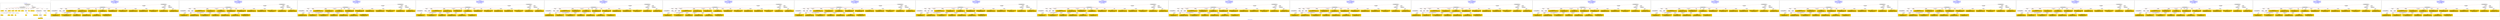 digraph n0 {
fontcolor="blue"
remincross="true"
label="s04-ima-artworks.xml"
subgraph cluster_0 {
label="1-correct model"
n2[style="filled",color="white",fillcolor="lightgray",label="CulturalHeritageObject1"];
n3[shape="plaintext",style="filled",fillcolor="gold",label="creationDate"];
n4[style="filled",color="white",fillcolor="lightgray",label="Person1"];
n5[shape="plaintext",style="filled",fillcolor="gold",label="galleryLabel"];
n6[shape="plaintext",style="filled",fillcolor="gold",label="dimensions"];
n7[shape="plaintext",style="filled",fillcolor="gold",label="materials"];
n8[shape="plaintext",style="filled",fillcolor="gold",label="creditLine"];
n9[shape="plaintext",style="filled",fillcolor="gold",label="provenance"];
n10[style="filled",color="white",fillcolor="lightgray",label="Concept1"];
n11[shape="plaintext",style="filled",fillcolor="gold",label="title"];
n12[shape="plaintext",style="filled",fillcolor="gold",label="accessionNumber"];
n13[style="filled",color="white",fillcolor="lightgray",label="CulturalHeritageObject2"];
n14[style="filled",color="white",fillcolor="lightgray",label="Document2"];
n15[shape="plaintext",style="filled",fillcolor="gold",label="relatedArtworksTitle"];
n16[style="filled",color="white",fillcolor="lightgray",label="Document1"];
n17[shape="plaintext",style="filled",fillcolor="gold",label="nationality"];
n18[shape="plaintext",style="filled",fillcolor="gold",label="birthDate"];
n19[shape="plaintext",style="filled",fillcolor="gold",label="deathDate"];
n20[shape="plaintext",style="filled",fillcolor="gold",label="artist"];
n21[style="filled",color="white",fillcolor="lightgray",label="EuropeanaAggregation1"];
n22[style="filled",color="white",fillcolor="lightgray",label="WebResource1"];
n23[shape="plaintext",style="filled",fillcolor="gold",label="imageURL"];
n24[shape="plaintext",style="filled",fillcolor="gold",label="values"];
n25[shape="plaintext",style="filled",fillcolor="gold",label="relatedArtworksURL"];
n26[shape="plaintext",style="filled",fillcolor="gold",label="sourceURL"];
}
subgraph cluster_1 {
label="candidate 0\nlink coherence:0.8260869565217391\nnode coherence:0.8260869565217391\nconfidence:0.5153396634123094\nmapping score:0.5549853438995848\ncost:121.99983\n-precision:0.74-recall:0.71"
n28[style="filled",color="white",fillcolor="lightgray",label="CulturalHeritageObject1"];
n29[style="filled",color="white",fillcolor="lightgray",label="CulturalHeritageObject2"];
n30[style="filled",color="white",fillcolor="lightgray",label="Person1"];
n31[style="filled",color="white",fillcolor="lightgray",label="Concept1"];
n32[style="filled",color="white",fillcolor="lightgray",label="EuropeanaAggregation1"];
n33[style="filled",color="white",fillcolor="lightgray",label="WebResource1"];
n34[style="filled",color="white",fillcolor="lightgray",label="WebResource2"];
n35[shape="plaintext",style="filled",fillcolor="gold",label="accessionNumber\n[CulturalHeritageObject,extent,0.989]\n[CulturalHeritageObject,accessionNumber,0.008]\n[CulturalHeritageObject,description,0.003]"];
n36[shape="plaintext",style="filled",fillcolor="gold",label="sourceURL\n[WebResource,classLink,0.802]\n[CulturalHeritageObject,description,0.092]\n[CulturalHeritageObject,rights,0.055]\n[CulturalHeritageObject,provenance,0.052]"];
n37[shape="plaintext",style="filled",fillcolor="gold",label="nationality\n[Person,countryAssociatedWithThePerson,0.792]\n[CulturalHeritageObject,provenance,0.081]\n[Concept,prefLabel,0.072]\n[Person,biographicalInformation,0.055]"];
n38[shape="plaintext",style="filled",fillcolor="gold",label="relatedArtworksTitle\n[CulturalHeritageObject,description,0.524]\n[CulturalHeritageObject,title,0.252]\n[CulturalHeritageObject,provenance,0.119]\n[Concept,prefLabel,0.105]"];
n39[shape="plaintext",style="filled",fillcolor="gold",label="title\n[CulturalHeritageObject,description,0.521]\n[CulturalHeritageObject,title,0.282]\n[Concept,prefLabel,0.102]\n[CulturalHeritageObject,provenance,0.095]"];
n40[shape="plaintext",style="filled",fillcolor="gold",label="creationDate\n[Person,dateOfDeath,0.335]\n[CulturalHeritageObject,created,0.243]\n[Person,dateOfBirth,0.226]\n[CulturalHeritageObject,description,0.196]"];
n41[shape="plaintext",style="filled",fillcolor="gold",label="deathDate\n[Person,dateOfDeath,0.524]\n[CulturalHeritageObject,created,0.289]\n[Person,dateOfBirth,0.136]\n[CulturalHeritageObject,title,0.05]"];
n42[shape="plaintext",style="filled",fillcolor="gold",label="artist\n[Person,nameOfThePerson,0.735]\n[CulturalHeritageObject,description,0.122]\n[CulturalHeritageObject,title,0.08]\n[CulturalHeritageObject,provenance,0.063]"];
n43[shape="plaintext",style="filled",fillcolor="gold",label="provenance\n[CulturalHeritageObject,provenance,0.364]\n[CulturalHeritageObject,description,0.329]\n[CulturalHeritageObject,title,0.192]\n[Person,biographicalInformation,0.115]"];
n44[shape="plaintext",style="filled",fillcolor="gold",label="materials\n[CulturalHeritageObject,medium,0.838]\n[CulturalHeritageObject,provenance,0.063]\n[CulturalHeritageObject,description,0.054]\n[Concept,prefLabel,0.045]"];
n45[shape="plaintext",style="filled",fillcolor="gold",label="values\n[CulturalHeritageObject,description,0.556]\n[CulturalHeritageObject,title,0.27]\n[Concept,prefLabel,0.146]\n[CulturalHeritageObject,provenance,0.028]"];
n46[shape="plaintext",style="filled",fillcolor="gold",label="relatedArtworksURL\n[WebResource,classLink,0.794]\n[CulturalHeritageObject,description,0.095]\n[CulturalHeritageObject,provenance,0.057]\n[CulturalHeritageObject,rights,0.054]"];
n47[shape="plaintext",style="filled",fillcolor="gold",label="birthDate\n[Person,dateOfBirth,0.635]\n[Person,dateOfDeath,0.203]\n[CulturalHeritageObject,created,0.147]\n[CulturalHeritageObject,description,0.016]"];
n48[shape="plaintext",style="filled",fillcolor="gold",label="dimensions\n[CulturalHeritageObject,extent,0.611]\n[CulturalHeritageObject,description,0.199]\n[CulturalHeritageObject,title,0.105]\n[CulturalHeritageObject,provenance,0.085]"];
n49[shape="plaintext",style="filled",fillcolor="gold",label="galleryLabel\n[CulturalHeritageObject,description,0.608]\n[Person,biographicalInformation,0.189]\n[CulturalHeritageObject,title,0.135]\n[CulturalHeritageObject,provenance,0.068]"];
n50[shape="plaintext",style="filled",fillcolor="gold",label="imageURL\n[WebResource,classLink,0.96]\n[CulturalHeritageObject,description,0.032]\n[CulturalHeritageObject,extent,0.005]\n[CulturalHeritageObject,title,0.003]"];
n51[shape="plaintext",style="filled",fillcolor="gold",label="creditLine\n[CulturalHeritageObject,provenance,0.652]\n[CulturalHeritageObject,description,0.167]\n[CulturalHeritageObject,title,0.131]\n[Concept,prefLabel,0.05]"];
}
subgraph cluster_2 {
label="candidate 1\nlink coherence:0.8260869565217391\nnode coherence:0.8260869565217391\nconfidence:0.5153396634123094\nmapping score:0.5549853438995848\ncost:220.99983\n-precision:0.74-recall:0.71"
n53[style="filled",color="white",fillcolor="lightgray",label="CulturalHeritageObject1"];
n54[style="filled",color="white",fillcolor="lightgray",label="CulturalHeritageObject2"];
n55[style="filled",color="white",fillcolor="lightgray",label="Person1"];
n56[style="filled",color="white",fillcolor="lightgray",label="Concept1"];
n57[style="filled",color="white",fillcolor="lightgray",label="EuropeanaAggregation1"];
n58[style="filled",color="white",fillcolor="lightgray",label="WebResource1"];
n59[style="filled",color="white",fillcolor="lightgray",label="WebResource2"];
n60[shape="plaintext",style="filled",fillcolor="gold",label="accessionNumber\n[CulturalHeritageObject,extent,0.989]\n[CulturalHeritageObject,accessionNumber,0.008]\n[CulturalHeritageObject,description,0.003]"];
n61[shape="plaintext",style="filled",fillcolor="gold",label="nationality\n[Person,countryAssociatedWithThePerson,0.792]\n[CulturalHeritageObject,provenance,0.081]\n[Concept,prefLabel,0.072]\n[Person,biographicalInformation,0.055]"];
n62[shape="plaintext",style="filled",fillcolor="gold",label="relatedArtworksTitle\n[CulturalHeritageObject,description,0.524]\n[CulturalHeritageObject,title,0.252]\n[CulturalHeritageObject,provenance,0.119]\n[Concept,prefLabel,0.105]"];
n63[shape="plaintext",style="filled",fillcolor="gold",label="title\n[CulturalHeritageObject,description,0.521]\n[CulturalHeritageObject,title,0.282]\n[Concept,prefLabel,0.102]\n[CulturalHeritageObject,provenance,0.095]"];
n64[shape="plaintext",style="filled",fillcolor="gold",label="creationDate\n[Person,dateOfDeath,0.335]\n[CulturalHeritageObject,created,0.243]\n[Person,dateOfBirth,0.226]\n[CulturalHeritageObject,description,0.196]"];
n65[shape="plaintext",style="filled",fillcolor="gold",label="deathDate\n[Person,dateOfDeath,0.524]\n[CulturalHeritageObject,created,0.289]\n[Person,dateOfBirth,0.136]\n[CulturalHeritageObject,title,0.05]"];
n66[shape="plaintext",style="filled",fillcolor="gold",label="artist\n[Person,nameOfThePerson,0.735]\n[CulturalHeritageObject,description,0.122]\n[CulturalHeritageObject,title,0.08]\n[CulturalHeritageObject,provenance,0.063]"];
n67[shape="plaintext",style="filled",fillcolor="gold",label="provenance\n[CulturalHeritageObject,provenance,0.364]\n[CulturalHeritageObject,description,0.329]\n[CulturalHeritageObject,title,0.192]\n[Person,biographicalInformation,0.115]"];
n68[shape="plaintext",style="filled",fillcolor="gold",label="materials\n[CulturalHeritageObject,medium,0.838]\n[CulturalHeritageObject,provenance,0.063]\n[CulturalHeritageObject,description,0.054]\n[Concept,prefLabel,0.045]"];
n69[shape="plaintext",style="filled",fillcolor="gold",label="values\n[CulturalHeritageObject,description,0.556]\n[CulturalHeritageObject,title,0.27]\n[Concept,prefLabel,0.146]\n[CulturalHeritageObject,provenance,0.028]"];
n70[shape="plaintext",style="filled",fillcolor="gold",label="sourceURL\n[WebResource,classLink,0.802]\n[CulturalHeritageObject,description,0.092]\n[CulturalHeritageObject,rights,0.055]\n[CulturalHeritageObject,provenance,0.052]"];
n71[shape="plaintext",style="filled",fillcolor="gold",label="relatedArtworksURL\n[WebResource,classLink,0.794]\n[CulturalHeritageObject,description,0.095]\n[CulturalHeritageObject,provenance,0.057]\n[CulturalHeritageObject,rights,0.054]"];
n72[shape="plaintext",style="filled",fillcolor="gold",label="birthDate\n[Person,dateOfBirth,0.635]\n[Person,dateOfDeath,0.203]\n[CulturalHeritageObject,created,0.147]\n[CulturalHeritageObject,description,0.016]"];
n73[shape="plaintext",style="filled",fillcolor="gold",label="dimensions\n[CulturalHeritageObject,extent,0.611]\n[CulturalHeritageObject,description,0.199]\n[CulturalHeritageObject,title,0.105]\n[CulturalHeritageObject,provenance,0.085]"];
n74[shape="plaintext",style="filled",fillcolor="gold",label="galleryLabel\n[CulturalHeritageObject,description,0.608]\n[Person,biographicalInformation,0.189]\n[CulturalHeritageObject,title,0.135]\n[CulturalHeritageObject,provenance,0.068]"];
n75[shape="plaintext",style="filled",fillcolor="gold",label="imageURL\n[WebResource,classLink,0.96]\n[CulturalHeritageObject,description,0.032]\n[CulturalHeritageObject,extent,0.005]\n[CulturalHeritageObject,title,0.003]"];
n76[shape="plaintext",style="filled",fillcolor="gold",label="creditLine\n[CulturalHeritageObject,provenance,0.652]\n[CulturalHeritageObject,description,0.167]\n[CulturalHeritageObject,title,0.131]\n[Concept,prefLabel,0.05]"];
}
subgraph cluster_3 {
label="candidate 10\nlink coherence:0.8260869565217391\nnode coherence:0.8260869565217391\nconfidence:0.4982980247239574\nmapping score:0.5493047976701341\ncost:220.99983\n-precision:0.74-recall:0.71"
n78[style="filled",color="white",fillcolor="lightgray",label="CulturalHeritageObject1"];
n79[style="filled",color="white",fillcolor="lightgray",label="CulturalHeritageObject2"];
n80[style="filled",color="white",fillcolor="lightgray",label="Person1"];
n81[style="filled",color="white",fillcolor="lightgray",label="Concept1"];
n82[style="filled",color="white",fillcolor="lightgray",label="EuropeanaAggregation1"];
n83[style="filled",color="white",fillcolor="lightgray",label="WebResource1"];
n84[style="filled",color="white",fillcolor="lightgray",label="WebResource2"];
n85[shape="plaintext",style="filled",fillcolor="gold",label="accessionNumber\n[CulturalHeritageObject,extent,0.989]\n[CulturalHeritageObject,accessionNumber,0.008]\n[CulturalHeritageObject,description,0.003]"];
n86[shape="plaintext",style="filled",fillcolor="gold",label="nationality\n[Person,countryAssociatedWithThePerson,0.792]\n[CulturalHeritageObject,provenance,0.081]\n[Concept,prefLabel,0.072]\n[Person,biographicalInformation,0.055]"];
n87[shape="plaintext",style="filled",fillcolor="gold",label="relatedArtworksTitle\n[CulturalHeritageObject,description,0.524]\n[CulturalHeritageObject,title,0.252]\n[CulturalHeritageObject,provenance,0.119]\n[Concept,prefLabel,0.105]"];
n88[shape="plaintext",style="filled",fillcolor="gold",label="title\n[CulturalHeritageObject,description,0.521]\n[CulturalHeritageObject,title,0.282]\n[Concept,prefLabel,0.102]\n[CulturalHeritageObject,provenance,0.095]"];
n89[shape="plaintext",style="filled",fillcolor="gold",label="creationDate\n[Person,dateOfDeath,0.335]\n[CulturalHeritageObject,created,0.243]\n[Person,dateOfBirth,0.226]\n[CulturalHeritageObject,description,0.196]"];
n90[shape="plaintext",style="filled",fillcolor="gold",label="deathDate\n[Person,dateOfDeath,0.524]\n[CulturalHeritageObject,created,0.289]\n[Person,dateOfBirth,0.136]\n[CulturalHeritageObject,title,0.05]"];
n91[shape="plaintext",style="filled",fillcolor="gold",label="artist\n[Person,nameOfThePerson,0.735]\n[CulturalHeritageObject,description,0.122]\n[CulturalHeritageObject,title,0.08]\n[CulturalHeritageObject,provenance,0.063]"];
n92[shape="plaintext",style="filled",fillcolor="gold",label="provenance\n[CulturalHeritageObject,provenance,0.364]\n[CulturalHeritageObject,description,0.329]\n[CulturalHeritageObject,title,0.192]\n[Person,biographicalInformation,0.115]"];
n93[shape="plaintext",style="filled",fillcolor="gold",label="materials\n[CulturalHeritageObject,medium,0.838]\n[CulturalHeritageObject,provenance,0.063]\n[CulturalHeritageObject,description,0.054]\n[Concept,prefLabel,0.045]"];
n94[shape="plaintext",style="filled",fillcolor="gold",label="relatedArtworksURL\n[WebResource,classLink,0.794]\n[CulturalHeritageObject,description,0.095]\n[CulturalHeritageObject,provenance,0.057]\n[CulturalHeritageObject,rights,0.054]"];
n95[shape="plaintext",style="filled",fillcolor="gold",label="birthDate\n[Person,dateOfBirth,0.635]\n[Person,dateOfDeath,0.203]\n[CulturalHeritageObject,created,0.147]\n[CulturalHeritageObject,description,0.016]"];
n96[shape="plaintext",style="filled",fillcolor="gold",label="sourceURL\n[WebResource,classLink,0.802]\n[CulturalHeritageObject,description,0.092]\n[CulturalHeritageObject,rights,0.055]\n[CulturalHeritageObject,provenance,0.052]"];
n97[shape="plaintext",style="filled",fillcolor="gold",label="dimensions\n[CulturalHeritageObject,extent,0.611]\n[CulturalHeritageObject,description,0.199]\n[CulturalHeritageObject,title,0.105]\n[CulturalHeritageObject,provenance,0.085]"];
n98[shape="plaintext",style="filled",fillcolor="gold",label="galleryLabel\n[CulturalHeritageObject,description,0.608]\n[Person,biographicalInformation,0.189]\n[CulturalHeritageObject,title,0.135]\n[CulturalHeritageObject,provenance,0.068]"];
n99[shape="plaintext",style="filled",fillcolor="gold",label="imageURL\n[WebResource,classLink,0.96]\n[CulturalHeritageObject,description,0.032]\n[CulturalHeritageObject,extent,0.005]\n[CulturalHeritageObject,title,0.003]"];
n100[shape="plaintext",style="filled",fillcolor="gold",label="values\n[CulturalHeritageObject,description,0.556]\n[CulturalHeritageObject,title,0.27]\n[Concept,prefLabel,0.146]\n[CulturalHeritageObject,provenance,0.028]"];
n101[shape="plaintext",style="filled",fillcolor="gold",label="creditLine\n[CulturalHeritageObject,provenance,0.652]\n[CulturalHeritageObject,description,0.167]\n[CulturalHeritageObject,title,0.131]\n[Concept,prefLabel,0.05]"];
}
subgraph cluster_4 {
label="candidate 11\nlink coherence:0.8260869565217391\nnode coherence:0.8260869565217391\nconfidence:0.4966051933759798\nmapping score:0.5487405205541416\ncost:121.99983\n-precision:0.7-recall:0.67"
n103[style="filled",color="white",fillcolor="lightgray",label="CulturalHeritageObject1"];
n104[style="filled",color="white",fillcolor="lightgray",label="CulturalHeritageObject2"];
n105[style="filled",color="white",fillcolor="lightgray",label="Person1"];
n106[style="filled",color="white",fillcolor="lightgray",label="Concept1"];
n107[style="filled",color="white",fillcolor="lightgray",label="EuropeanaAggregation1"];
n108[style="filled",color="white",fillcolor="lightgray",label="WebResource1"];
n109[style="filled",color="white",fillcolor="lightgray",label="WebResource2"];
n110[shape="plaintext",style="filled",fillcolor="gold",label="accessionNumber\n[CulturalHeritageObject,extent,0.989]\n[CulturalHeritageObject,accessionNumber,0.008]\n[CulturalHeritageObject,description,0.003]"];
n111[shape="plaintext",style="filled",fillcolor="gold",label="sourceURL\n[WebResource,classLink,0.802]\n[CulturalHeritageObject,description,0.092]\n[CulturalHeritageObject,rights,0.055]\n[CulturalHeritageObject,provenance,0.052]"];
n112[shape="plaintext",style="filled",fillcolor="gold",label="nationality\n[Person,countryAssociatedWithThePerson,0.792]\n[CulturalHeritageObject,provenance,0.081]\n[Concept,prefLabel,0.072]\n[Person,biographicalInformation,0.055]"];
n113[shape="plaintext",style="filled",fillcolor="gold",label="title\n[CulturalHeritageObject,description,0.521]\n[CulturalHeritageObject,title,0.282]\n[Concept,prefLabel,0.102]\n[CulturalHeritageObject,provenance,0.095]"];
n114[shape="plaintext",style="filled",fillcolor="gold",label="relatedArtworksTitle\n[CulturalHeritageObject,description,0.524]\n[CulturalHeritageObject,title,0.252]\n[CulturalHeritageObject,provenance,0.119]\n[Concept,prefLabel,0.105]"];
n115[shape="plaintext",style="filled",fillcolor="gold",label="creationDate\n[Person,dateOfDeath,0.335]\n[CulturalHeritageObject,created,0.243]\n[Person,dateOfBirth,0.226]\n[CulturalHeritageObject,description,0.196]"];
n116[shape="plaintext",style="filled",fillcolor="gold",label="deathDate\n[Person,dateOfDeath,0.524]\n[CulturalHeritageObject,created,0.289]\n[Person,dateOfBirth,0.136]\n[CulturalHeritageObject,title,0.05]"];
n117[shape="plaintext",style="filled",fillcolor="gold",label="artist\n[Person,nameOfThePerson,0.735]\n[CulturalHeritageObject,description,0.122]\n[CulturalHeritageObject,title,0.08]\n[CulturalHeritageObject,provenance,0.063]"];
n118[shape="plaintext",style="filled",fillcolor="gold",label="provenance\n[CulturalHeritageObject,provenance,0.364]\n[CulturalHeritageObject,description,0.329]\n[CulturalHeritageObject,title,0.192]\n[Person,biographicalInformation,0.115]"];
n119[shape="plaintext",style="filled",fillcolor="gold",label="materials\n[CulturalHeritageObject,medium,0.838]\n[CulturalHeritageObject,provenance,0.063]\n[CulturalHeritageObject,description,0.054]\n[Concept,prefLabel,0.045]"];
n120[shape="plaintext",style="filled",fillcolor="gold",label="relatedArtworksURL\n[WebResource,classLink,0.794]\n[CulturalHeritageObject,description,0.095]\n[CulturalHeritageObject,provenance,0.057]\n[CulturalHeritageObject,rights,0.054]"];
n121[shape="plaintext",style="filled",fillcolor="gold",label="birthDate\n[Person,dateOfBirth,0.635]\n[Person,dateOfDeath,0.203]\n[CulturalHeritageObject,created,0.147]\n[CulturalHeritageObject,description,0.016]"];
n122[shape="plaintext",style="filled",fillcolor="gold",label="dimensions\n[CulturalHeritageObject,extent,0.611]\n[CulturalHeritageObject,description,0.199]\n[CulturalHeritageObject,title,0.105]\n[CulturalHeritageObject,provenance,0.085]"];
n123[shape="plaintext",style="filled",fillcolor="gold",label="galleryLabel\n[CulturalHeritageObject,description,0.608]\n[Person,biographicalInformation,0.189]\n[CulturalHeritageObject,title,0.135]\n[CulturalHeritageObject,provenance,0.068]"];
n124[shape="plaintext",style="filled",fillcolor="gold",label="imageURL\n[WebResource,classLink,0.96]\n[CulturalHeritageObject,description,0.032]\n[CulturalHeritageObject,extent,0.005]\n[CulturalHeritageObject,title,0.003]"];
n125[shape="plaintext",style="filled",fillcolor="gold",label="values\n[CulturalHeritageObject,description,0.556]\n[CulturalHeritageObject,title,0.27]\n[Concept,prefLabel,0.146]\n[CulturalHeritageObject,provenance,0.028]"];
n126[shape="plaintext",style="filled",fillcolor="gold",label="creditLine\n[CulturalHeritageObject,provenance,0.652]\n[CulturalHeritageObject,description,0.167]\n[CulturalHeritageObject,title,0.131]\n[Concept,prefLabel,0.05]"];
}
subgraph cluster_5 {
label="candidate 12\nlink coherence:0.8260869565217391\nnode coherence:0.8260869565217391\nconfidence:0.4966051933759798\nmapping score:0.5487405205541416\ncost:220.99983\n-precision:0.7-recall:0.67"
n128[style="filled",color="white",fillcolor="lightgray",label="CulturalHeritageObject1"];
n129[style="filled",color="white",fillcolor="lightgray",label="CulturalHeritageObject2"];
n130[style="filled",color="white",fillcolor="lightgray",label="Person1"];
n131[style="filled",color="white",fillcolor="lightgray",label="Concept1"];
n132[style="filled",color="white",fillcolor="lightgray",label="EuropeanaAggregation1"];
n133[style="filled",color="white",fillcolor="lightgray",label="WebResource1"];
n134[style="filled",color="white",fillcolor="lightgray",label="WebResource2"];
n135[shape="plaintext",style="filled",fillcolor="gold",label="accessionNumber\n[CulturalHeritageObject,extent,0.989]\n[CulturalHeritageObject,accessionNumber,0.008]\n[CulturalHeritageObject,description,0.003]"];
n136[shape="plaintext",style="filled",fillcolor="gold",label="nationality\n[Person,countryAssociatedWithThePerson,0.792]\n[CulturalHeritageObject,provenance,0.081]\n[Concept,prefLabel,0.072]\n[Person,biographicalInformation,0.055]"];
n137[shape="plaintext",style="filled",fillcolor="gold",label="title\n[CulturalHeritageObject,description,0.521]\n[CulturalHeritageObject,title,0.282]\n[Concept,prefLabel,0.102]\n[CulturalHeritageObject,provenance,0.095]"];
n138[shape="plaintext",style="filled",fillcolor="gold",label="relatedArtworksTitle\n[CulturalHeritageObject,description,0.524]\n[CulturalHeritageObject,title,0.252]\n[CulturalHeritageObject,provenance,0.119]\n[Concept,prefLabel,0.105]"];
n139[shape="plaintext",style="filled",fillcolor="gold",label="creationDate\n[Person,dateOfDeath,0.335]\n[CulturalHeritageObject,created,0.243]\n[Person,dateOfBirth,0.226]\n[CulturalHeritageObject,description,0.196]"];
n140[shape="plaintext",style="filled",fillcolor="gold",label="deathDate\n[Person,dateOfDeath,0.524]\n[CulturalHeritageObject,created,0.289]\n[Person,dateOfBirth,0.136]\n[CulturalHeritageObject,title,0.05]"];
n141[shape="plaintext",style="filled",fillcolor="gold",label="artist\n[Person,nameOfThePerson,0.735]\n[CulturalHeritageObject,description,0.122]\n[CulturalHeritageObject,title,0.08]\n[CulturalHeritageObject,provenance,0.063]"];
n142[shape="plaintext",style="filled",fillcolor="gold",label="provenance\n[CulturalHeritageObject,provenance,0.364]\n[CulturalHeritageObject,description,0.329]\n[CulturalHeritageObject,title,0.192]\n[Person,biographicalInformation,0.115]"];
n143[shape="plaintext",style="filled",fillcolor="gold",label="materials\n[CulturalHeritageObject,medium,0.838]\n[CulturalHeritageObject,provenance,0.063]\n[CulturalHeritageObject,description,0.054]\n[Concept,prefLabel,0.045]"];
n144[shape="plaintext",style="filled",fillcolor="gold",label="sourceURL\n[WebResource,classLink,0.802]\n[CulturalHeritageObject,description,0.092]\n[CulturalHeritageObject,rights,0.055]\n[CulturalHeritageObject,provenance,0.052]"];
n145[shape="plaintext",style="filled",fillcolor="gold",label="relatedArtworksURL\n[WebResource,classLink,0.794]\n[CulturalHeritageObject,description,0.095]\n[CulturalHeritageObject,provenance,0.057]\n[CulturalHeritageObject,rights,0.054]"];
n146[shape="plaintext",style="filled",fillcolor="gold",label="birthDate\n[Person,dateOfBirth,0.635]\n[Person,dateOfDeath,0.203]\n[CulturalHeritageObject,created,0.147]\n[CulturalHeritageObject,description,0.016]"];
n147[shape="plaintext",style="filled",fillcolor="gold",label="dimensions\n[CulturalHeritageObject,extent,0.611]\n[CulturalHeritageObject,description,0.199]\n[CulturalHeritageObject,title,0.105]\n[CulturalHeritageObject,provenance,0.085]"];
n148[shape="plaintext",style="filled",fillcolor="gold",label="galleryLabel\n[CulturalHeritageObject,description,0.608]\n[Person,biographicalInformation,0.189]\n[CulturalHeritageObject,title,0.135]\n[CulturalHeritageObject,provenance,0.068]"];
n149[shape="plaintext",style="filled",fillcolor="gold",label="imageURL\n[WebResource,classLink,0.96]\n[CulturalHeritageObject,description,0.032]\n[CulturalHeritageObject,extent,0.005]\n[CulturalHeritageObject,title,0.003]"];
n150[shape="plaintext",style="filled",fillcolor="gold",label="values\n[CulturalHeritageObject,description,0.556]\n[CulturalHeritageObject,title,0.27]\n[Concept,prefLabel,0.146]\n[CulturalHeritageObject,provenance,0.028]"];
n151[shape="plaintext",style="filled",fillcolor="gold",label="creditLine\n[CulturalHeritageObject,provenance,0.652]\n[CulturalHeritageObject,description,0.167]\n[CulturalHeritageObject,title,0.131]\n[Concept,prefLabel,0.05]"];
}
subgraph cluster_6 {
label="candidate 13\nlink coherence:0.7916666666666666\nnode coherence:0.8260869565217391\nconfidence:0.5153396634123094\nmapping score:0.5549853438995848\ncost:122.99983\n-precision:0.71-recall:0.71"
n153[style="filled",color="white",fillcolor="lightgray",label="CulturalHeritageObject1"];
n154[style="filled",color="white",fillcolor="lightgray",label="CulturalHeritageObject2"];
n155[style="filled",color="white",fillcolor="lightgray",label="Person1"];
n156[style="filled",color="white",fillcolor="lightgray",label="Place1"];
n157[style="filled",color="white",fillcolor="lightgray",label="Concept1"];
n158[style="filled",color="white",fillcolor="lightgray",label="EuropeanaAggregation1"];
n159[style="filled",color="white",fillcolor="lightgray",label="WebResource1"];
n160[style="filled",color="white",fillcolor="lightgray",label="WebResource2"];
n161[shape="plaintext",style="filled",fillcolor="gold",label="accessionNumber\n[CulturalHeritageObject,extent,0.989]\n[CulturalHeritageObject,accessionNumber,0.008]\n[CulturalHeritageObject,description,0.003]"];
n162[shape="plaintext",style="filled",fillcolor="gold",label="sourceURL\n[WebResource,classLink,0.802]\n[CulturalHeritageObject,description,0.092]\n[CulturalHeritageObject,rights,0.055]\n[CulturalHeritageObject,provenance,0.052]"];
n163[shape="plaintext",style="filled",fillcolor="gold",label="nationality\n[Person,countryAssociatedWithThePerson,0.792]\n[CulturalHeritageObject,provenance,0.081]\n[Concept,prefLabel,0.072]\n[Person,biographicalInformation,0.055]"];
n164[shape="plaintext",style="filled",fillcolor="gold",label="relatedArtworksTitle\n[CulturalHeritageObject,description,0.524]\n[CulturalHeritageObject,title,0.252]\n[CulturalHeritageObject,provenance,0.119]\n[Concept,prefLabel,0.105]"];
n165[shape="plaintext",style="filled",fillcolor="gold",label="title\n[CulturalHeritageObject,description,0.521]\n[CulturalHeritageObject,title,0.282]\n[Concept,prefLabel,0.102]\n[CulturalHeritageObject,provenance,0.095]"];
n166[shape="plaintext",style="filled",fillcolor="gold",label="creationDate\n[Person,dateOfDeath,0.335]\n[CulturalHeritageObject,created,0.243]\n[Person,dateOfBirth,0.226]\n[CulturalHeritageObject,description,0.196]"];
n167[shape="plaintext",style="filled",fillcolor="gold",label="deathDate\n[Person,dateOfDeath,0.524]\n[CulturalHeritageObject,created,0.289]\n[Person,dateOfBirth,0.136]\n[CulturalHeritageObject,title,0.05]"];
n168[shape="plaintext",style="filled",fillcolor="gold",label="artist\n[Person,nameOfThePerson,0.735]\n[CulturalHeritageObject,description,0.122]\n[CulturalHeritageObject,title,0.08]\n[CulturalHeritageObject,provenance,0.063]"];
n169[shape="plaintext",style="filled",fillcolor="gold",label="provenance\n[CulturalHeritageObject,provenance,0.364]\n[CulturalHeritageObject,description,0.329]\n[CulturalHeritageObject,title,0.192]\n[Person,biographicalInformation,0.115]"];
n170[shape="plaintext",style="filled",fillcolor="gold",label="materials\n[CulturalHeritageObject,medium,0.838]\n[CulturalHeritageObject,provenance,0.063]\n[CulturalHeritageObject,description,0.054]\n[Concept,prefLabel,0.045]"];
n171[shape="plaintext",style="filled",fillcolor="gold",label="values\n[CulturalHeritageObject,description,0.556]\n[CulturalHeritageObject,title,0.27]\n[Concept,prefLabel,0.146]\n[CulturalHeritageObject,provenance,0.028]"];
n172[shape="plaintext",style="filled",fillcolor="gold",label="relatedArtworksURL\n[WebResource,classLink,0.794]\n[CulturalHeritageObject,description,0.095]\n[CulturalHeritageObject,provenance,0.057]\n[CulturalHeritageObject,rights,0.054]"];
n173[shape="plaintext",style="filled",fillcolor="gold",label="birthDate\n[Person,dateOfBirth,0.635]\n[Person,dateOfDeath,0.203]\n[CulturalHeritageObject,created,0.147]\n[CulturalHeritageObject,description,0.016]"];
n174[shape="plaintext",style="filled",fillcolor="gold",label="dimensions\n[CulturalHeritageObject,extent,0.611]\n[CulturalHeritageObject,description,0.199]\n[CulturalHeritageObject,title,0.105]\n[CulturalHeritageObject,provenance,0.085]"];
n175[shape="plaintext",style="filled",fillcolor="gold",label="galleryLabel\n[CulturalHeritageObject,description,0.608]\n[Person,biographicalInformation,0.189]\n[CulturalHeritageObject,title,0.135]\n[CulturalHeritageObject,provenance,0.068]"];
n176[shape="plaintext",style="filled",fillcolor="gold",label="imageURL\n[WebResource,classLink,0.96]\n[CulturalHeritageObject,description,0.032]\n[CulturalHeritageObject,extent,0.005]\n[CulturalHeritageObject,title,0.003]"];
n177[shape="plaintext",style="filled",fillcolor="gold",label="creditLine\n[CulturalHeritageObject,provenance,0.652]\n[CulturalHeritageObject,description,0.167]\n[CulturalHeritageObject,title,0.131]\n[Concept,prefLabel,0.05]"];
}
subgraph cluster_7 {
label="candidate 14\nlink coherence:0.7916666666666666\nnode coherence:0.8260869565217391\nconfidence:0.5153396634123094\nmapping score:0.5549853438995848\ncost:221.99983\n-precision:0.71-recall:0.71"
n179[style="filled",color="white",fillcolor="lightgray",label="CulturalHeritageObject1"];
n180[style="filled",color="white",fillcolor="lightgray",label="CulturalHeritageObject2"];
n181[style="filled",color="white",fillcolor="lightgray",label="Person1"];
n182[style="filled",color="white",fillcolor="lightgray",label="Place1"];
n183[style="filled",color="white",fillcolor="lightgray",label="Concept1"];
n184[style="filled",color="white",fillcolor="lightgray",label="EuropeanaAggregation1"];
n185[style="filled",color="white",fillcolor="lightgray",label="WebResource1"];
n186[style="filled",color="white",fillcolor="lightgray",label="WebResource2"];
n187[shape="plaintext",style="filled",fillcolor="gold",label="accessionNumber\n[CulturalHeritageObject,extent,0.989]\n[CulturalHeritageObject,accessionNumber,0.008]\n[CulturalHeritageObject,description,0.003]"];
n188[shape="plaintext",style="filled",fillcolor="gold",label="nationality\n[Person,countryAssociatedWithThePerson,0.792]\n[CulturalHeritageObject,provenance,0.081]\n[Concept,prefLabel,0.072]\n[Person,biographicalInformation,0.055]"];
n189[shape="plaintext",style="filled",fillcolor="gold",label="relatedArtworksTitle\n[CulturalHeritageObject,description,0.524]\n[CulturalHeritageObject,title,0.252]\n[CulturalHeritageObject,provenance,0.119]\n[Concept,prefLabel,0.105]"];
n190[shape="plaintext",style="filled",fillcolor="gold",label="title\n[CulturalHeritageObject,description,0.521]\n[CulturalHeritageObject,title,0.282]\n[Concept,prefLabel,0.102]\n[CulturalHeritageObject,provenance,0.095]"];
n191[shape="plaintext",style="filled",fillcolor="gold",label="creationDate\n[Person,dateOfDeath,0.335]\n[CulturalHeritageObject,created,0.243]\n[Person,dateOfBirth,0.226]\n[CulturalHeritageObject,description,0.196]"];
n192[shape="plaintext",style="filled",fillcolor="gold",label="deathDate\n[Person,dateOfDeath,0.524]\n[CulturalHeritageObject,created,0.289]\n[Person,dateOfBirth,0.136]\n[CulturalHeritageObject,title,0.05]"];
n193[shape="plaintext",style="filled",fillcolor="gold",label="artist\n[Person,nameOfThePerson,0.735]\n[CulturalHeritageObject,description,0.122]\n[CulturalHeritageObject,title,0.08]\n[CulturalHeritageObject,provenance,0.063]"];
n194[shape="plaintext",style="filled",fillcolor="gold",label="provenance\n[CulturalHeritageObject,provenance,0.364]\n[CulturalHeritageObject,description,0.329]\n[CulturalHeritageObject,title,0.192]\n[Person,biographicalInformation,0.115]"];
n195[shape="plaintext",style="filled",fillcolor="gold",label="materials\n[CulturalHeritageObject,medium,0.838]\n[CulturalHeritageObject,provenance,0.063]\n[CulturalHeritageObject,description,0.054]\n[Concept,prefLabel,0.045]"];
n196[shape="plaintext",style="filled",fillcolor="gold",label="values\n[CulturalHeritageObject,description,0.556]\n[CulturalHeritageObject,title,0.27]\n[Concept,prefLabel,0.146]\n[CulturalHeritageObject,provenance,0.028]"];
n197[shape="plaintext",style="filled",fillcolor="gold",label="sourceURL\n[WebResource,classLink,0.802]\n[CulturalHeritageObject,description,0.092]\n[CulturalHeritageObject,rights,0.055]\n[CulturalHeritageObject,provenance,0.052]"];
n198[shape="plaintext",style="filled",fillcolor="gold",label="relatedArtworksURL\n[WebResource,classLink,0.794]\n[CulturalHeritageObject,description,0.095]\n[CulturalHeritageObject,provenance,0.057]\n[CulturalHeritageObject,rights,0.054]"];
n199[shape="plaintext",style="filled",fillcolor="gold",label="birthDate\n[Person,dateOfBirth,0.635]\n[Person,dateOfDeath,0.203]\n[CulturalHeritageObject,created,0.147]\n[CulturalHeritageObject,description,0.016]"];
n200[shape="plaintext",style="filled",fillcolor="gold",label="dimensions\n[CulturalHeritageObject,extent,0.611]\n[CulturalHeritageObject,description,0.199]\n[CulturalHeritageObject,title,0.105]\n[CulturalHeritageObject,provenance,0.085]"];
n201[shape="plaintext",style="filled",fillcolor="gold",label="galleryLabel\n[CulturalHeritageObject,description,0.608]\n[Person,biographicalInformation,0.189]\n[CulturalHeritageObject,title,0.135]\n[CulturalHeritageObject,provenance,0.068]"];
n202[shape="plaintext",style="filled",fillcolor="gold",label="imageURL\n[WebResource,classLink,0.96]\n[CulturalHeritageObject,description,0.032]\n[CulturalHeritageObject,extent,0.005]\n[CulturalHeritageObject,title,0.003]"];
n203[shape="plaintext",style="filled",fillcolor="gold",label="creditLine\n[CulturalHeritageObject,provenance,0.652]\n[CulturalHeritageObject,description,0.167]\n[CulturalHeritageObject,title,0.131]\n[Concept,prefLabel,0.05]"];
}
subgraph cluster_8 {
label="candidate 15\nlink coherence:0.7916666666666666\nnode coherence:0.8260869565217391\nconfidence:0.5151542506366333\nmapping score:0.554923539641026\ncost:221.99983\n-precision:0.71-recall:0.71"
n205[style="filled",color="white",fillcolor="lightgray",label="CulturalHeritageObject1"];
n206[style="filled",color="white",fillcolor="lightgray",label="CulturalHeritageObject2"];
n207[style="filled",color="white",fillcolor="lightgray",label="Person1"];
n208[style="filled",color="white",fillcolor="lightgray",label="Place1"];
n209[style="filled",color="white",fillcolor="lightgray",label="Concept1"];
n210[style="filled",color="white",fillcolor="lightgray",label="EuropeanaAggregation1"];
n211[style="filled",color="white",fillcolor="lightgray",label="WebResource1"];
n212[style="filled",color="white",fillcolor="lightgray",label="WebResource2"];
n213[shape="plaintext",style="filled",fillcolor="gold",label="accessionNumber\n[CulturalHeritageObject,extent,0.989]\n[CulturalHeritageObject,accessionNumber,0.008]\n[CulturalHeritageObject,description,0.003]"];
n214[shape="plaintext",style="filled",fillcolor="gold",label="nationality\n[Person,countryAssociatedWithThePerson,0.792]\n[CulturalHeritageObject,provenance,0.081]\n[Concept,prefLabel,0.072]\n[Person,biographicalInformation,0.055]"];
n215[shape="plaintext",style="filled",fillcolor="gold",label="relatedArtworksTitle\n[CulturalHeritageObject,description,0.524]\n[CulturalHeritageObject,title,0.252]\n[CulturalHeritageObject,provenance,0.119]\n[Concept,prefLabel,0.105]"];
n216[shape="plaintext",style="filled",fillcolor="gold",label="title\n[CulturalHeritageObject,description,0.521]\n[CulturalHeritageObject,title,0.282]\n[Concept,prefLabel,0.102]\n[CulturalHeritageObject,provenance,0.095]"];
n217[shape="plaintext",style="filled",fillcolor="gold",label="creationDate\n[Person,dateOfDeath,0.335]\n[CulturalHeritageObject,created,0.243]\n[Person,dateOfBirth,0.226]\n[CulturalHeritageObject,description,0.196]"];
n218[shape="plaintext",style="filled",fillcolor="gold",label="deathDate\n[Person,dateOfDeath,0.524]\n[CulturalHeritageObject,created,0.289]\n[Person,dateOfBirth,0.136]\n[CulturalHeritageObject,title,0.05]"];
n219[shape="plaintext",style="filled",fillcolor="gold",label="artist\n[Person,nameOfThePerson,0.735]\n[CulturalHeritageObject,description,0.122]\n[CulturalHeritageObject,title,0.08]\n[CulturalHeritageObject,provenance,0.063]"];
n220[shape="plaintext",style="filled",fillcolor="gold",label="provenance\n[CulturalHeritageObject,provenance,0.364]\n[CulturalHeritageObject,description,0.329]\n[CulturalHeritageObject,title,0.192]\n[Person,biographicalInformation,0.115]"];
n221[shape="plaintext",style="filled",fillcolor="gold",label="materials\n[CulturalHeritageObject,medium,0.838]\n[CulturalHeritageObject,provenance,0.063]\n[CulturalHeritageObject,description,0.054]\n[Concept,prefLabel,0.045]"];
n222[shape="plaintext",style="filled",fillcolor="gold",label="values\n[CulturalHeritageObject,description,0.556]\n[CulturalHeritageObject,title,0.27]\n[Concept,prefLabel,0.146]\n[CulturalHeritageObject,provenance,0.028]"];
n223[shape="plaintext",style="filled",fillcolor="gold",label="relatedArtworksURL\n[WebResource,classLink,0.794]\n[CulturalHeritageObject,description,0.095]\n[CulturalHeritageObject,provenance,0.057]\n[CulturalHeritageObject,rights,0.054]"];
n224[shape="plaintext",style="filled",fillcolor="gold",label="birthDate\n[Person,dateOfBirth,0.635]\n[Person,dateOfDeath,0.203]\n[CulturalHeritageObject,created,0.147]\n[CulturalHeritageObject,description,0.016]"];
n225[shape="plaintext",style="filled",fillcolor="gold",label="sourceURL\n[WebResource,classLink,0.802]\n[CulturalHeritageObject,description,0.092]\n[CulturalHeritageObject,rights,0.055]\n[CulturalHeritageObject,provenance,0.052]"];
n226[shape="plaintext",style="filled",fillcolor="gold",label="dimensions\n[CulturalHeritageObject,extent,0.611]\n[CulturalHeritageObject,description,0.199]\n[CulturalHeritageObject,title,0.105]\n[CulturalHeritageObject,provenance,0.085]"];
n227[shape="plaintext",style="filled",fillcolor="gold",label="galleryLabel\n[CulturalHeritageObject,description,0.608]\n[Person,biographicalInformation,0.189]\n[CulturalHeritageObject,title,0.135]\n[CulturalHeritageObject,provenance,0.068]"];
n228[shape="plaintext",style="filled",fillcolor="gold",label="imageURL\n[WebResource,classLink,0.96]\n[CulturalHeritageObject,description,0.032]\n[CulturalHeritageObject,extent,0.005]\n[CulturalHeritageObject,title,0.003]"];
n229[shape="plaintext",style="filled",fillcolor="gold",label="creditLine\n[CulturalHeritageObject,provenance,0.652]\n[CulturalHeritageObject,description,0.167]\n[CulturalHeritageObject,title,0.131]\n[Concept,prefLabel,0.05]"];
}
subgraph cluster_9 {
label="candidate 16\nlink coherence:0.7916666666666666\nnode coherence:0.8260869565217391\nconfidence:0.5134614192886557\nmapping score:0.5543592625250336\ncost:122.99983\n-precision:0.67-recall:0.67"
n231[style="filled",color="white",fillcolor="lightgray",label="CulturalHeritageObject1"];
n232[style="filled",color="white",fillcolor="lightgray",label="CulturalHeritageObject2"];
n233[style="filled",color="white",fillcolor="lightgray",label="Person1"];
n234[style="filled",color="white",fillcolor="lightgray",label="Place1"];
n235[style="filled",color="white",fillcolor="lightgray",label="Concept1"];
n236[style="filled",color="white",fillcolor="lightgray",label="EuropeanaAggregation1"];
n237[style="filled",color="white",fillcolor="lightgray",label="WebResource1"];
n238[style="filled",color="white",fillcolor="lightgray",label="WebResource2"];
n239[shape="plaintext",style="filled",fillcolor="gold",label="accessionNumber\n[CulturalHeritageObject,extent,0.989]\n[CulturalHeritageObject,accessionNumber,0.008]\n[CulturalHeritageObject,description,0.003]"];
n240[shape="plaintext",style="filled",fillcolor="gold",label="sourceURL\n[WebResource,classLink,0.802]\n[CulturalHeritageObject,description,0.092]\n[CulturalHeritageObject,rights,0.055]\n[CulturalHeritageObject,provenance,0.052]"];
n241[shape="plaintext",style="filled",fillcolor="gold",label="nationality\n[Person,countryAssociatedWithThePerson,0.792]\n[CulturalHeritageObject,provenance,0.081]\n[Concept,prefLabel,0.072]\n[Person,biographicalInformation,0.055]"];
n242[shape="plaintext",style="filled",fillcolor="gold",label="title\n[CulturalHeritageObject,description,0.521]\n[CulturalHeritageObject,title,0.282]\n[Concept,prefLabel,0.102]\n[CulturalHeritageObject,provenance,0.095]"];
n243[shape="plaintext",style="filled",fillcolor="gold",label="relatedArtworksTitle\n[CulturalHeritageObject,description,0.524]\n[CulturalHeritageObject,title,0.252]\n[CulturalHeritageObject,provenance,0.119]\n[Concept,prefLabel,0.105]"];
n244[shape="plaintext",style="filled",fillcolor="gold",label="creationDate\n[Person,dateOfDeath,0.335]\n[CulturalHeritageObject,created,0.243]\n[Person,dateOfBirth,0.226]\n[CulturalHeritageObject,description,0.196]"];
n245[shape="plaintext",style="filled",fillcolor="gold",label="deathDate\n[Person,dateOfDeath,0.524]\n[CulturalHeritageObject,created,0.289]\n[Person,dateOfBirth,0.136]\n[CulturalHeritageObject,title,0.05]"];
n246[shape="plaintext",style="filled",fillcolor="gold",label="artist\n[Person,nameOfThePerson,0.735]\n[CulturalHeritageObject,description,0.122]\n[CulturalHeritageObject,title,0.08]\n[CulturalHeritageObject,provenance,0.063]"];
n247[shape="plaintext",style="filled",fillcolor="gold",label="provenance\n[CulturalHeritageObject,provenance,0.364]\n[CulturalHeritageObject,description,0.329]\n[CulturalHeritageObject,title,0.192]\n[Person,biographicalInformation,0.115]"];
n248[shape="plaintext",style="filled",fillcolor="gold",label="materials\n[CulturalHeritageObject,medium,0.838]\n[CulturalHeritageObject,provenance,0.063]\n[CulturalHeritageObject,description,0.054]\n[Concept,prefLabel,0.045]"];
n249[shape="plaintext",style="filled",fillcolor="gold",label="values\n[CulturalHeritageObject,description,0.556]\n[CulturalHeritageObject,title,0.27]\n[Concept,prefLabel,0.146]\n[CulturalHeritageObject,provenance,0.028]"];
n250[shape="plaintext",style="filled",fillcolor="gold",label="relatedArtworksURL\n[WebResource,classLink,0.794]\n[CulturalHeritageObject,description,0.095]\n[CulturalHeritageObject,provenance,0.057]\n[CulturalHeritageObject,rights,0.054]"];
n251[shape="plaintext",style="filled",fillcolor="gold",label="birthDate\n[Person,dateOfBirth,0.635]\n[Person,dateOfDeath,0.203]\n[CulturalHeritageObject,created,0.147]\n[CulturalHeritageObject,description,0.016]"];
n252[shape="plaintext",style="filled",fillcolor="gold",label="dimensions\n[CulturalHeritageObject,extent,0.611]\n[CulturalHeritageObject,description,0.199]\n[CulturalHeritageObject,title,0.105]\n[CulturalHeritageObject,provenance,0.085]"];
n253[shape="plaintext",style="filled",fillcolor="gold",label="galleryLabel\n[CulturalHeritageObject,description,0.608]\n[Person,biographicalInformation,0.189]\n[CulturalHeritageObject,title,0.135]\n[CulturalHeritageObject,provenance,0.068]"];
n254[shape="plaintext",style="filled",fillcolor="gold",label="imageURL\n[WebResource,classLink,0.96]\n[CulturalHeritageObject,description,0.032]\n[CulturalHeritageObject,extent,0.005]\n[CulturalHeritageObject,title,0.003]"];
n255[shape="plaintext",style="filled",fillcolor="gold",label="creditLine\n[CulturalHeritageObject,provenance,0.652]\n[CulturalHeritageObject,description,0.167]\n[CulturalHeritageObject,title,0.131]\n[Concept,prefLabel,0.05]"];
}
subgraph cluster_10 {
label="candidate 17\nlink coherence:0.7916666666666666\nnode coherence:0.8260869565217391\nconfidence:0.5134614192886557\nmapping score:0.5543592625250336\ncost:221.99983\n-precision:0.67-recall:0.67"
n257[style="filled",color="white",fillcolor="lightgray",label="CulturalHeritageObject1"];
n258[style="filled",color="white",fillcolor="lightgray",label="CulturalHeritageObject2"];
n259[style="filled",color="white",fillcolor="lightgray",label="Person1"];
n260[style="filled",color="white",fillcolor="lightgray",label="Place1"];
n261[style="filled",color="white",fillcolor="lightgray",label="Concept1"];
n262[style="filled",color="white",fillcolor="lightgray",label="EuropeanaAggregation1"];
n263[style="filled",color="white",fillcolor="lightgray",label="WebResource1"];
n264[style="filled",color="white",fillcolor="lightgray",label="WebResource2"];
n265[shape="plaintext",style="filled",fillcolor="gold",label="accessionNumber\n[CulturalHeritageObject,extent,0.989]\n[CulturalHeritageObject,accessionNumber,0.008]\n[CulturalHeritageObject,description,0.003]"];
n266[shape="plaintext",style="filled",fillcolor="gold",label="nationality\n[Person,countryAssociatedWithThePerson,0.792]\n[CulturalHeritageObject,provenance,0.081]\n[Concept,prefLabel,0.072]\n[Person,biographicalInformation,0.055]"];
n267[shape="plaintext",style="filled",fillcolor="gold",label="title\n[CulturalHeritageObject,description,0.521]\n[CulturalHeritageObject,title,0.282]\n[Concept,prefLabel,0.102]\n[CulturalHeritageObject,provenance,0.095]"];
n268[shape="plaintext",style="filled",fillcolor="gold",label="relatedArtworksTitle\n[CulturalHeritageObject,description,0.524]\n[CulturalHeritageObject,title,0.252]\n[CulturalHeritageObject,provenance,0.119]\n[Concept,prefLabel,0.105]"];
n269[shape="plaintext",style="filled",fillcolor="gold",label="creationDate\n[Person,dateOfDeath,0.335]\n[CulturalHeritageObject,created,0.243]\n[Person,dateOfBirth,0.226]\n[CulturalHeritageObject,description,0.196]"];
n270[shape="plaintext",style="filled",fillcolor="gold",label="deathDate\n[Person,dateOfDeath,0.524]\n[CulturalHeritageObject,created,0.289]\n[Person,dateOfBirth,0.136]\n[CulturalHeritageObject,title,0.05]"];
n271[shape="plaintext",style="filled",fillcolor="gold",label="artist\n[Person,nameOfThePerson,0.735]\n[CulturalHeritageObject,description,0.122]\n[CulturalHeritageObject,title,0.08]\n[CulturalHeritageObject,provenance,0.063]"];
n272[shape="plaintext",style="filled",fillcolor="gold",label="provenance\n[CulturalHeritageObject,provenance,0.364]\n[CulturalHeritageObject,description,0.329]\n[CulturalHeritageObject,title,0.192]\n[Person,biographicalInformation,0.115]"];
n273[shape="plaintext",style="filled",fillcolor="gold",label="materials\n[CulturalHeritageObject,medium,0.838]\n[CulturalHeritageObject,provenance,0.063]\n[CulturalHeritageObject,description,0.054]\n[Concept,prefLabel,0.045]"];
n274[shape="plaintext",style="filled",fillcolor="gold",label="values\n[CulturalHeritageObject,description,0.556]\n[CulturalHeritageObject,title,0.27]\n[Concept,prefLabel,0.146]\n[CulturalHeritageObject,provenance,0.028]"];
n275[shape="plaintext",style="filled",fillcolor="gold",label="sourceURL\n[WebResource,classLink,0.802]\n[CulturalHeritageObject,description,0.092]\n[CulturalHeritageObject,rights,0.055]\n[CulturalHeritageObject,provenance,0.052]"];
n276[shape="plaintext",style="filled",fillcolor="gold",label="relatedArtworksURL\n[WebResource,classLink,0.794]\n[CulturalHeritageObject,description,0.095]\n[CulturalHeritageObject,provenance,0.057]\n[CulturalHeritageObject,rights,0.054]"];
n277[shape="plaintext",style="filled",fillcolor="gold",label="birthDate\n[Person,dateOfBirth,0.635]\n[Person,dateOfDeath,0.203]\n[CulturalHeritageObject,created,0.147]\n[CulturalHeritageObject,description,0.016]"];
n278[shape="plaintext",style="filled",fillcolor="gold",label="dimensions\n[CulturalHeritageObject,extent,0.611]\n[CulturalHeritageObject,description,0.199]\n[CulturalHeritageObject,title,0.105]\n[CulturalHeritageObject,provenance,0.085]"];
n279[shape="plaintext",style="filled",fillcolor="gold",label="galleryLabel\n[CulturalHeritageObject,description,0.608]\n[Person,biographicalInformation,0.189]\n[CulturalHeritageObject,title,0.135]\n[CulturalHeritageObject,provenance,0.068]"];
n280[shape="plaintext",style="filled",fillcolor="gold",label="imageURL\n[WebResource,classLink,0.96]\n[CulturalHeritageObject,description,0.032]\n[CulturalHeritageObject,extent,0.005]\n[CulturalHeritageObject,title,0.003]"];
n281[shape="plaintext",style="filled",fillcolor="gold",label="creditLine\n[CulturalHeritageObject,provenance,0.652]\n[CulturalHeritageObject,description,0.167]\n[CulturalHeritageObject,title,0.131]\n[Concept,prefLabel,0.05]"];
}
subgraph cluster_11 {
label="candidate 18\nlink coherence:0.7916666666666666\nnode coherence:0.8260869565217391\nconfidence:0.5132760065129797\nmapping score:0.5542974582664749\ncost:221.99983\n-precision:0.67-recall:0.67"
n283[style="filled",color="white",fillcolor="lightgray",label="CulturalHeritageObject1"];
n284[style="filled",color="white",fillcolor="lightgray",label="CulturalHeritageObject2"];
n285[style="filled",color="white",fillcolor="lightgray",label="Person1"];
n286[style="filled",color="white",fillcolor="lightgray",label="Place1"];
n287[style="filled",color="white",fillcolor="lightgray",label="Concept1"];
n288[style="filled",color="white",fillcolor="lightgray",label="EuropeanaAggregation1"];
n289[style="filled",color="white",fillcolor="lightgray",label="WebResource1"];
n290[style="filled",color="white",fillcolor="lightgray",label="WebResource2"];
n291[shape="plaintext",style="filled",fillcolor="gold",label="accessionNumber\n[CulturalHeritageObject,extent,0.989]\n[CulturalHeritageObject,accessionNumber,0.008]\n[CulturalHeritageObject,description,0.003]"];
n292[shape="plaintext",style="filled",fillcolor="gold",label="nationality\n[Person,countryAssociatedWithThePerson,0.792]\n[CulturalHeritageObject,provenance,0.081]\n[Concept,prefLabel,0.072]\n[Person,biographicalInformation,0.055]"];
n293[shape="plaintext",style="filled",fillcolor="gold",label="title\n[CulturalHeritageObject,description,0.521]\n[CulturalHeritageObject,title,0.282]\n[Concept,prefLabel,0.102]\n[CulturalHeritageObject,provenance,0.095]"];
n294[shape="plaintext",style="filled",fillcolor="gold",label="relatedArtworksTitle\n[CulturalHeritageObject,description,0.524]\n[CulturalHeritageObject,title,0.252]\n[CulturalHeritageObject,provenance,0.119]\n[Concept,prefLabel,0.105]"];
n295[shape="plaintext",style="filled",fillcolor="gold",label="creationDate\n[Person,dateOfDeath,0.335]\n[CulturalHeritageObject,created,0.243]\n[Person,dateOfBirth,0.226]\n[CulturalHeritageObject,description,0.196]"];
n296[shape="plaintext",style="filled",fillcolor="gold",label="deathDate\n[Person,dateOfDeath,0.524]\n[CulturalHeritageObject,created,0.289]\n[Person,dateOfBirth,0.136]\n[CulturalHeritageObject,title,0.05]"];
n297[shape="plaintext",style="filled",fillcolor="gold",label="artist\n[Person,nameOfThePerson,0.735]\n[CulturalHeritageObject,description,0.122]\n[CulturalHeritageObject,title,0.08]\n[CulturalHeritageObject,provenance,0.063]"];
n298[shape="plaintext",style="filled",fillcolor="gold",label="provenance\n[CulturalHeritageObject,provenance,0.364]\n[CulturalHeritageObject,description,0.329]\n[CulturalHeritageObject,title,0.192]\n[Person,biographicalInformation,0.115]"];
n299[shape="plaintext",style="filled",fillcolor="gold",label="materials\n[CulturalHeritageObject,medium,0.838]\n[CulturalHeritageObject,provenance,0.063]\n[CulturalHeritageObject,description,0.054]\n[Concept,prefLabel,0.045]"];
n300[shape="plaintext",style="filled",fillcolor="gold",label="values\n[CulturalHeritageObject,description,0.556]\n[CulturalHeritageObject,title,0.27]\n[Concept,prefLabel,0.146]\n[CulturalHeritageObject,provenance,0.028]"];
n301[shape="plaintext",style="filled",fillcolor="gold",label="relatedArtworksURL\n[WebResource,classLink,0.794]\n[CulturalHeritageObject,description,0.095]\n[CulturalHeritageObject,provenance,0.057]\n[CulturalHeritageObject,rights,0.054]"];
n302[shape="plaintext",style="filled",fillcolor="gold",label="birthDate\n[Person,dateOfBirth,0.635]\n[Person,dateOfDeath,0.203]\n[CulturalHeritageObject,created,0.147]\n[CulturalHeritageObject,description,0.016]"];
n303[shape="plaintext",style="filled",fillcolor="gold",label="sourceURL\n[WebResource,classLink,0.802]\n[CulturalHeritageObject,description,0.092]\n[CulturalHeritageObject,rights,0.055]\n[CulturalHeritageObject,provenance,0.052]"];
n304[shape="plaintext",style="filled",fillcolor="gold",label="dimensions\n[CulturalHeritageObject,extent,0.611]\n[CulturalHeritageObject,description,0.199]\n[CulturalHeritageObject,title,0.105]\n[CulturalHeritageObject,provenance,0.085]"];
n305[shape="plaintext",style="filled",fillcolor="gold",label="galleryLabel\n[CulturalHeritageObject,description,0.608]\n[Person,biographicalInformation,0.189]\n[CulturalHeritageObject,title,0.135]\n[CulturalHeritageObject,provenance,0.068]"];
n306[shape="plaintext",style="filled",fillcolor="gold",label="imageURL\n[WebResource,classLink,0.96]\n[CulturalHeritageObject,description,0.032]\n[CulturalHeritageObject,extent,0.005]\n[CulturalHeritageObject,title,0.003]"];
n307[shape="plaintext",style="filled",fillcolor="gold",label="creditLine\n[CulturalHeritageObject,provenance,0.652]\n[CulturalHeritageObject,description,0.167]\n[CulturalHeritageObject,title,0.131]\n[Concept,prefLabel,0.05]"];
}
subgraph cluster_12 {
label="candidate 19\nlink coherence:0.7916666666666666\nnode coherence:0.8260869565217391\nconfidence:0.500657080656748\nmapping score:0.550091149647731\ncost:221.99983\n-precision:0.71-recall:0.71"
n309[style="filled",color="white",fillcolor="lightgray",label="CulturalHeritageObject1"];
n310[style="filled",color="white",fillcolor="lightgray",label="CulturalHeritageObject2"];
n311[style="filled",color="white",fillcolor="lightgray",label="Person1"];
n312[style="filled",color="white",fillcolor="lightgray",label="Place1"];
n313[style="filled",color="white",fillcolor="lightgray",label="Concept1"];
n314[style="filled",color="white",fillcolor="lightgray",label="EuropeanaAggregation1"];
n315[style="filled",color="white",fillcolor="lightgray",label="WebResource1"];
n316[style="filled",color="white",fillcolor="lightgray",label="WebResource2"];
n317[shape="plaintext",style="filled",fillcolor="gold",label="accessionNumber\n[CulturalHeritageObject,extent,0.989]\n[CulturalHeritageObject,accessionNumber,0.008]\n[CulturalHeritageObject,description,0.003]"];
n318[shape="plaintext",style="filled",fillcolor="gold",label="nationality\n[Person,countryAssociatedWithThePerson,0.792]\n[CulturalHeritageObject,provenance,0.081]\n[Concept,prefLabel,0.072]\n[Person,biographicalInformation,0.055]"];
n319[shape="plaintext",style="filled",fillcolor="gold",label="relatedArtworksTitle\n[CulturalHeritageObject,description,0.524]\n[CulturalHeritageObject,title,0.252]\n[CulturalHeritageObject,provenance,0.119]\n[Concept,prefLabel,0.105]"];
n320[shape="plaintext",style="filled",fillcolor="gold",label="title\n[CulturalHeritageObject,description,0.521]\n[CulturalHeritageObject,title,0.282]\n[Concept,prefLabel,0.102]\n[CulturalHeritageObject,provenance,0.095]"];
n321[shape="plaintext",style="filled",fillcolor="gold",label="creationDate\n[Person,dateOfDeath,0.335]\n[CulturalHeritageObject,created,0.243]\n[Person,dateOfBirth,0.226]\n[CulturalHeritageObject,description,0.196]"];
n322[shape="plaintext",style="filled",fillcolor="gold",label="deathDate\n[Person,dateOfDeath,0.524]\n[CulturalHeritageObject,created,0.289]\n[Person,dateOfBirth,0.136]\n[CulturalHeritageObject,title,0.05]"];
n323[shape="plaintext",style="filled",fillcolor="gold",label="artist\n[Person,nameOfThePerson,0.735]\n[CulturalHeritageObject,description,0.122]\n[CulturalHeritageObject,title,0.08]\n[CulturalHeritageObject,provenance,0.063]"];
n324[shape="plaintext",style="filled",fillcolor="gold",label="provenance\n[CulturalHeritageObject,provenance,0.364]\n[CulturalHeritageObject,description,0.329]\n[CulturalHeritageObject,title,0.192]\n[Person,biographicalInformation,0.115]"];
n325[shape="plaintext",style="filled",fillcolor="gold",label="materials\n[CulturalHeritageObject,medium,0.838]\n[CulturalHeritageObject,provenance,0.063]\n[CulturalHeritageObject,description,0.054]\n[Concept,prefLabel,0.045]"];
n326[shape="plaintext",style="filled",fillcolor="gold",label="sourceURL\n[WebResource,classLink,0.802]\n[CulturalHeritageObject,description,0.092]\n[CulturalHeritageObject,rights,0.055]\n[CulturalHeritageObject,provenance,0.052]"];
n327[shape="plaintext",style="filled",fillcolor="gold",label="relatedArtworksURL\n[WebResource,classLink,0.794]\n[CulturalHeritageObject,description,0.095]\n[CulturalHeritageObject,provenance,0.057]\n[CulturalHeritageObject,rights,0.054]"];
n328[shape="plaintext",style="filled",fillcolor="gold",label="birthDate\n[Person,dateOfBirth,0.635]\n[Person,dateOfDeath,0.203]\n[CulturalHeritageObject,created,0.147]\n[CulturalHeritageObject,description,0.016]"];
n329[shape="plaintext",style="filled",fillcolor="gold",label="dimensions\n[CulturalHeritageObject,extent,0.611]\n[CulturalHeritageObject,description,0.199]\n[CulturalHeritageObject,title,0.105]\n[CulturalHeritageObject,provenance,0.085]"];
n330[shape="plaintext",style="filled",fillcolor="gold",label="galleryLabel\n[CulturalHeritageObject,description,0.608]\n[Person,biographicalInformation,0.189]\n[CulturalHeritageObject,title,0.135]\n[CulturalHeritageObject,provenance,0.068]"];
n331[shape="plaintext",style="filled",fillcolor="gold",label="imageURL\n[WebResource,classLink,0.96]\n[CulturalHeritageObject,description,0.032]\n[CulturalHeritageObject,extent,0.005]\n[CulturalHeritageObject,title,0.003]"];
n332[shape="plaintext",style="filled",fillcolor="gold",label="values\n[CulturalHeritageObject,description,0.556]\n[CulturalHeritageObject,title,0.27]\n[Concept,prefLabel,0.146]\n[CulturalHeritageObject,provenance,0.028]"];
n333[shape="plaintext",style="filled",fillcolor="gold",label="creditLine\n[CulturalHeritageObject,provenance,0.652]\n[CulturalHeritageObject,description,0.167]\n[CulturalHeritageObject,title,0.131]\n[Concept,prefLabel,0.05]"];
}
subgraph cluster_13 {
label="candidate 2\nlink coherence:0.8260869565217391\nnode coherence:0.8260869565217391\nconfidence:0.5151542506366333\nmapping score:0.554923539641026\ncost:220.99983\n-precision:0.74-recall:0.71"
n335[style="filled",color="white",fillcolor="lightgray",label="CulturalHeritageObject1"];
n336[style="filled",color="white",fillcolor="lightgray",label="CulturalHeritageObject2"];
n337[style="filled",color="white",fillcolor="lightgray",label="Person1"];
n338[style="filled",color="white",fillcolor="lightgray",label="Concept1"];
n339[style="filled",color="white",fillcolor="lightgray",label="EuropeanaAggregation1"];
n340[style="filled",color="white",fillcolor="lightgray",label="WebResource1"];
n341[style="filled",color="white",fillcolor="lightgray",label="WebResource2"];
n342[shape="plaintext",style="filled",fillcolor="gold",label="accessionNumber\n[CulturalHeritageObject,extent,0.989]\n[CulturalHeritageObject,accessionNumber,0.008]\n[CulturalHeritageObject,description,0.003]"];
n343[shape="plaintext",style="filled",fillcolor="gold",label="nationality\n[Person,countryAssociatedWithThePerson,0.792]\n[CulturalHeritageObject,provenance,0.081]\n[Concept,prefLabel,0.072]\n[Person,biographicalInformation,0.055]"];
n344[shape="plaintext",style="filled",fillcolor="gold",label="relatedArtworksTitle\n[CulturalHeritageObject,description,0.524]\n[CulturalHeritageObject,title,0.252]\n[CulturalHeritageObject,provenance,0.119]\n[Concept,prefLabel,0.105]"];
n345[shape="plaintext",style="filled",fillcolor="gold",label="title\n[CulturalHeritageObject,description,0.521]\n[CulturalHeritageObject,title,0.282]\n[Concept,prefLabel,0.102]\n[CulturalHeritageObject,provenance,0.095]"];
n346[shape="plaintext",style="filled",fillcolor="gold",label="creationDate\n[Person,dateOfDeath,0.335]\n[CulturalHeritageObject,created,0.243]\n[Person,dateOfBirth,0.226]\n[CulturalHeritageObject,description,0.196]"];
n347[shape="plaintext",style="filled",fillcolor="gold",label="deathDate\n[Person,dateOfDeath,0.524]\n[CulturalHeritageObject,created,0.289]\n[Person,dateOfBirth,0.136]\n[CulturalHeritageObject,title,0.05]"];
n348[shape="plaintext",style="filled",fillcolor="gold",label="artist\n[Person,nameOfThePerson,0.735]\n[CulturalHeritageObject,description,0.122]\n[CulturalHeritageObject,title,0.08]\n[CulturalHeritageObject,provenance,0.063]"];
n349[shape="plaintext",style="filled",fillcolor="gold",label="provenance\n[CulturalHeritageObject,provenance,0.364]\n[CulturalHeritageObject,description,0.329]\n[CulturalHeritageObject,title,0.192]\n[Person,biographicalInformation,0.115]"];
n350[shape="plaintext",style="filled",fillcolor="gold",label="materials\n[CulturalHeritageObject,medium,0.838]\n[CulturalHeritageObject,provenance,0.063]\n[CulturalHeritageObject,description,0.054]\n[Concept,prefLabel,0.045]"];
n351[shape="plaintext",style="filled",fillcolor="gold",label="values\n[CulturalHeritageObject,description,0.556]\n[CulturalHeritageObject,title,0.27]\n[Concept,prefLabel,0.146]\n[CulturalHeritageObject,provenance,0.028]"];
n352[shape="plaintext",style="filled",fillcolor="gold",label="relatedArtworksURL\n[WebResource,classLink,0.794]\n[CulturalHeritageObject,description,0.095]\n[CulturalHeritageObject,provenance,0.057]\n[CulturalHeritageObject,rights,0.054]"];
n353[shape="plaintext",style="filled",fillcolor="gold",label="birthDate\n[Person,dateOfBirth,0.635]\n[Person,dateOfDeath,0.203]\n[CulturalHeritageObject,created,0.147]\n[CulturalHeritageObject,description,0.016]"];
n354[shape="plaintext",style="filled",fillcolor="gold",label="sourceURL\n[WebResource,classLink,0.802]\n[CulturalHeritageObject,description,0.092]\n[CulturalHeritageObject,rights,0.055]\n[CulturalHeritageObject,provenance,0.052]"];
n355[shape="plaintext",style="filled",fillcolor="gold",label="dimensions\n[CulturalHeritageObject,extent,0.611]\n[CulturalHeritageObject,description,0.199]\n[CulturalHeritageObject,title,0.105]\n[CulturalHeritageObject,provenance,0.085]"];
n356[shape="plaintext",style="filled",fillcolor="gold",label="galleryLabel\n[CulturalHeritageObject,description,0.608]\n[Person,biographicalInformation,0.189]\n[CulturalHeritageObject,title,0.135]\n[CulturalHeritageObject,provenance,0.068]"];
n357[shape="plaintext",style="filled",fillcolor="gold",label="imageURL\n[WebResource,classLink,0.96]\n[CulturalHeritageObject,description,0.032]\n[CulturalHeritageObject,extent,0.005]\n[CulturalHeritageObject,title,0.003]"];
n358[shape="plaintext",style="filled",fillcolor="gold",label="creditLine\n[CulturalHeritageObject,provenance,0.652]\n[CulturalHeritageObject,description,0.167]\n[CulturalHeritageObject,title,0.131]\n[Concept,prefLabel,0.05]"];
}
subgraph cluster_14 {
label="candidate 3\nlink coherence:0.8260869565217391\nnode coherence:0.8260869565217391\nconfidence:0.5134614192886557\nmapping score:0.5543592625250336\ncost:121.99983\n-precision:0.7-recall:0.67"
n360[style="filled",color="white",fillcolor="lightgray",label="CulturalHeritageObject1"];
n361[style="filled",color="white",fillcolor="lightgray",label="CulturalHeritageObject2"];
n362[style="filled",color="white",fillcolor="lightgray",label="Person1"];
n363[style="filled",color="white",fillcolor="lightgray",label="Concept1"];
n364[style="filled",color="white",fillcolor="lightgray",label="EuropeanaAggregation1"];
n365[style="filled",color="white",fillcolor="lightgray",label="WebResource1"];
n366[style="filled",color="white",fillcolor="lightgray",label="WebResource2"];
n367[shape="plaintext",style="filled",fillcolor="gold",label="accessionNumber\n[CulturalHeritageObject,extent,0.989]\n[CulturalHeritageObject,accessionNumber,0.008]\n[CulturalHeritageObject,description,0.003]"];
n368[shape="plaintext",style="filled",fillcolor="gold",label="sourceURL\n[WebResource,classLink,0.802]\n[CulturalHeritageObject,description,0.092]\n[CulturalHeritageObject,rights,0.055]\n[CulturalHeritageObject,provenance,0.052]"];
n369[shape="plaintext",style="filled",fillcolor="gold",label="nationality\n[Person,countryAssociatedWithThePerson,0.792]\n[CulturalHeritageObject,provenance,0.081]\n[Concept,prefLabel,0.072]\n[Person,biographicalInformation,0.055]"];
n370[shape="plaintext",style="filled",fillcolor="gold",label="title\n[CulturalHeritageObject,description,0.521]\n[CulturalHeritageObject,title,0.282]\n[Concept,prefLabel,0.102]\n[CulturalHeritageObject,provenance,0.095]"];
n371[shape="plaintext",style="filled",fillcolor="gold",label="relatedArtworksTitle\n[CulturalHeritageObject,description,0.524]\n[CulturalHeritageObject,title,0.252]\n[CulturalHeritageObject,provenance,0.119]\n[Concept,prefLabel,0.105]"];
n372[shape="plaintext",style="filled",fillcolor="gold",label="creationDate\n[Person,dateOfDeath,0.335]\n[CulturalHeritageObject,created,0.243]\n[Person,dateOfBirth,0.226]\n[CulturalHeritageObject,description,0.196]"];
n373[shape="plaintext",style="filled",fillcolor="gold",label="deathDate\n[Person,dateOfDeath,0.524]\n[CulturalHeritageObject,created,0.289]\n[Person,dateOfBirth,0.136]\n[CulturalHeritageObject,title,0.05]"];
n374[shape="plaintext",style="filled",fillcolor="gold",label="artist\n[Person,nameOfThePerson,0.735]\n[CulturalHeritageObject,description,0.122]\n[CulturalHeritageObject,title,0.08]\n[CulturalHeritageObject,provenance,0.063]"];
n375[shape="plaintext",style="filled",fillcolor="gold",label="provenance\n[CulturalHeritageObject,provenance,0.364]\n[CulturalHeritageObject,description,0.329]\n[CulturalHeritageObject,title,0.192]\n[Person,biographicalInformation,0.115]"];
n376[shape="plaintext",style="filled",fillcolor="gold",label="materials\n[CulturalHeritageObject,medium,0.838]\n[CulturalHeritageObject,provenance,0.063]\n[CulturalHeritageObject,description,0.054]\n[Concept,prefLabel,0.045]"];
n377[shape="plaintext",style="filled",fillcolor="gold",label="values\n[CulturalHeritageObject,description,0.556]\n[CulturalHeritageObject,title,0.27]\n[Concept,prefLabel,0.146]\n[CulturalHeritageObject,provenance,0.028]"];
n378[shape="plaintext",style="filled",fillcolor="gold",label="relatedArtworksURL\n[WebResource,classLink,0.794]\n[CulturalHeritageObject,description,0.095]\n[CulturalHeritageObject,provenance,0.057]\n[CulturalHeritageObject,rights,0.054]"];
n379[shape="plaintext",style="filled",fillcolor="gold",label="birthDate\n[Person,dateOfBirth,0.635]\n[Person,dateOfDeath,0.203]\n[CulturalHeritageObject,created,0.147]\n[CulturalHeritageObject,description,0.016]"];
n380[shape="plaintext",style="filled",fillcolor="gold",label="dimensions\n[CulturalHeritageObject,extent,0.611]\n[CulturalHeritageObject,description,0.199]\n[CulturalHeritageObject,title,0.105]\n[CulturalHeritageObject,provenance,0.085]"];
n381[shape="plaintext",style="filled",fillcolor="gold",label="galleryLabel\n[CulturalHeritageObject,description,0.608]\n[Person,biographicalInformation,0.189]\n[CulturalHeritageObject,title,0.135]\n[CulturalHeritageObject,provenance,0.068]"];
n382[shape="plaintext",style="filled",fillcolor="gold",label="imageURL\n[WebResource,classLink,0.96]\n[CulturalHeritageObject,description,0.032]\n[CulturalHeritageObject,extent,0.005]\n[CulturalHeritageObject,title,0.003]"];
n383[shape="plaintext",style="filled",fillcolor="gold",label="creditLine\n[CulturalHeritageObject,provenance,0.652]\n[CulturalHeritageObject,description,0.167]\n[CulturalHeritageObject,title,0.131]\n[Concept,prefLabel,0.05]"];
}
subgraph cluster_15 {
label="candidate 4\nlink coherence:0.8260869565217391\nnode coherence:0.8260869565217391\nconfidence:0.5134614192886557\nmapping score:0.5543592625250336\ncost:220.99983\n-precision:0.7-recall:0.67"
n385[style="filled",color="white",fillcolor="lightgray",label="CulturalHeritageObject1"];
n386[style="filled",color="white",fillcolor="lightgray",label="CulturalHeritageObject2"];
n387[style="filled",color="white",fillcolor="lightgray",label="Person1"];
n388[style="filled",color="white",fillcolor="lightgray",label="Concept1"];
n389[style="filled",color="white",fillcolor="lightgray",label="EuropeanaAggregation1"];
n390[style="filled",color="white",fillcolor="lightgray",label="WebResource1"];
n391[style="filled",color="white",fillcolor="lightgray",label="WebResource2"];
n392[shape="plaintext",style="filled",fillcolor="gold",label="accessionNumber\n[CulturalHeritageObject,extent,0.989]\n[CulturalHeritageObject,accessionNumber,0.008]\n[CulturalHeritageObject,description,0.003]"];
n393[shape="plaintext",style="filled",fillcolor="gold",label="nationality\n[Person,countryAssociatedWithThePerson,0.792]\n[CulturalHeritageObject,provenance,0.081]\n[Concept,prefLabel,0.072]\n[Person,biographicalInformation,0.055]"];
n394[shape="plaintext",style="filled",fillcolor="gold",label="title\n[CulturalHeritageObject,description,0.521]\n[CulturalHeritageObject,title,0.282]\n[Concept,prefLabel,0.102]\n[CulturalHeritageObject,provenance,0.095]"];
n395[shape="plaintext",style="filled",fillcolor="gold",label="relatedArtworksTitle\n[CulturalHeritageObject,description,0.524]\n[CulturalHeritageObject,title,0.252]\n[CulturalHeritageObject,provenance,0.119]\n[Concept,prefLabel,0.105]"];
n396[shape="plaintext",style="filled",fillcolor="gold",label="creationDate\n[Person,dateOfDeath,0.335]\n[CulturalHeritageObject,created,0.243]\n[Person,dateOfBirth,0.226]\n[CulturalHeritageObject,description,0.196]"];
n397[shape="plaintext",style="filled",fillcolor="gold",label="deathDate\n[Person,dateOfDeath,0.524]\n[CulturalHeritageObject,created,0.289]\n[Person,dateOfBirth,0.136]\n[CulturalHeritageObject,title,0.05]"];
n398[shape="plaintext",style="filled",fillcolor="gold",label="artist\n[Person,nameOfThePerson,0.735]\n[CulturalHeritageObject,description,0.122]\n[CulturalHeritageObject,title,0.08]\n[CulturalHeritageObject,provenance,0.063]"];
n399[shape="plaintext",style="filled",fillcolor="gold",label="provenance\n[CulturalHeritageObject,provenance,0.364]\n[CulturalHeritageObject,description,0.329]\n[CulturalHeritageObject,title,0.192]\n[Person,biographicalInformation,0.115]"];
n400[shape="plaintext",style="filled",fillcolor="gold",label="materials\n[CulturalHeritageObject,medium,0.838]\n[CulturalHeritageObject,provenance,0.063]\n[CulturalHeritageObject,description,0.054]\n[Concept,prefLabel,0.045]"];
n401[shape="plaintext",style="filled",fillcolor="gold",label="values\n[CulturalHeritageObject,description,0.556]\n[CulturalHeritageObject,title,0.27]\n[Concept,prefLabel,0.146]\n[CulturalHeritageObject,provenance,0.028]"];
n402[shape="plaintext",style="filled",fillcolor="gold",label="sourceURL\n[WebResource,classLink,0.802]\n[CulturalHeritageObject,description,0.092]\n[CulturalHeritageObject,rights,0.055]\n[CulturalHeritageObject,provenance,0.052]"];
n403[shape="plaintext",style="filled",fillcolor="gold",label="relatedArtworksURL\n[WebResource,classLink,0.794]\n[CulturalHeritageObject,description,0.095]\n[CulturalHeritageObject,provenance,0.057]\n[CulturalHeritageObject,rights,0.054]"];
n404[shape="plaintext",style="filled",fillcolor="gold",label="birthDate\n[Person,dateOfBirth,0.635]\n[Person,dateOfDeath,0.203]\n[CulturalHeritageObject,created,0.147]\n[CulturalHeritageObject,description,0.016]"];
n405[shape="plaintext",style="filled",fillcolor="gold",label="dimensions\n[CulturalHeritageObject,extent,0.611]\n[CulturalHeritageObject,description,0.199]\n[CulturalHeritageObject,title,0.105]\n[CulturalHeritageObject,provenance,0.085]"];
n406[shape="plaintext",style="filled",fillcolor="gold",label="galleryLabel\n[CulturalHeritageObject,description,0.608]\n[Person,biographicalInformation,0.189]\n[CulturalHeritageObject,title,0.135]\n[CulturalHeritageObject,provenance,0.068]"];
n407[shape="plaintext",style="filled",fillcolor="gold",label="imageURL\n[WebResource,classLink,0.96]\n[CulturalHeritageObject,description,0.032]\n[CulturalHeritageObject,extent,0.005]\n[CulturalHeritageObject,title,0.003]"];
n408[shape="plaintext",style="filled",fillcolor="gold",label="creditLine\n[CulturalHeritageObject,provenance,0.652]\n[CulturalHeritageObject,description,0.167]\n[CulturalHeritageObject,title,0.131]\n[Concept,prefLabel,0.05]"];
}
subgraph cluster_16 {
label="candidate 5\nlink coherence:0.8260869565217391\nnode coherence:0.8260869565217391\nconfidence:0.5132760065129797\nmapping score:0.5542974582664749\ncost:220.99983\n-precision:0.7-recall:0.67"
n410[style="filled",color="white",fillcolor="lightgray",label="CulturalHeritageObject1"];
n411[style="filled",color="white",fillcolor="lightgray",label="CulturalHeritageObject2"];
n412[style="filled",color="white",fillcolor="lightgray",label="Person1"];
n413[style="filled",color="white",fillcolor="lightgray",label="Concept1"];
n414[style="filled",color="white",fillcolor="lightgray",label="EuropeanaAggregation1"];
n415[style="filled",color="white",fillcolor="lightgray",label="WebResource1"];
n416[style="filled",color="white",fillcolor="lightgray",label="WebResource2"];
n417[shape="plaintext",style="filled",fillcolor="gold",label="accessionNumber\n[CulturalHeritageObject,extent,0.989]\n[CulturalHeritageObject,accessionNumber,0.008]\n[CulturalHeritageObject,description,0.003]"];
n418[shape="plaintext",style="filled",fillcolor="gold",label="nationality\n[Person,countryAssociatedWithThePerson,0.792]\n[CulturalHeritageObject,provenance,0.081]\n[Concept,prefLabel,0.072]\n[Person,biographicalInformation,0.055]"];
n419[shape="plaintext",style="filled",fillcolor="gold",label="title\n[CulturalHeritageObject,description,0.521]\n[CulturalHeritageObject,title,0.282]\n[Concept,prefLabel,0.102]\n[CulturalHeritageObject,provenance,0.095]"];
n420[shape="plaintext",style="filled",fillcolor="gold",label="relatedArtworksTitle\n[CulturalHeritageObject,description,0.524]\n[CulturalHeritageObject,title,0.252]\n[CulturalHeritageObject,provenance,0.119]\n[Concept,prefLabel,0.105]"];
n421[shape="plaintext",style="filled",fillcolor="gold",label="creationDate\n[Person,dateOfDeath,0.335]\n[CulturalHeritageObject,created,0.243]\n[Person,dateOfBirth,0.226]\n[CulturalHeritageObject,description,0.196]"];
n422[shape="plaintext",style="filled",fillcolor="gold",label="deathDate\n[Person,dateOfDeath,0.524]\n[CulturalHeritageObject,created,0.289]\n[Person,dateOfBirth,0.136]\n[CulturalHeritageObject,title,0.05]"];
n423[shape="plaintext",style="filled",fillcolor="gold",label="artist\n[Person,nameOfThePerson,0.735]\n[CulturalHeritageObject,description,0.122]\n[CulturalHeritageObject,title,0.08]\n[CulturalHeritageObject,provenance,0.063]"];
n424[shape="plaintext",style="filled",fillcolor="gold",label="provenance\n[CulturalHeritageObject,provenance,0.364]\n[CulturalHeritageObject,description,0.329]\n[CulturalHeritageObject,title,0.192]\n[Person,biographicalInformation,0.115]"];
n425[shape="plaintext",style="filled",fillcolor="gold",label="materials\n[CulturalHeritageObject,medium,0.838]\n[CulturalHeritageObject,provenance,0.063]\n[CulturalHeritageObject,description,0.054]\n[Concept,prefLabel,0.045]"];
n426[shape="plaintext",style="filled",fillcolor="gold",label="values\n[CulturalHeritageObject,description,0.556]\n[CulturalHeritageObject,title,0.27]\n[Concept,prefLabel,0.146]\n[CulturalHeritageObject,provenance,0.028]"];
n427[shape="plaintext",style="filled",fillcolor="gold",label="relatedArtworksURL\n[WebResource,classLink,0.794]\n[CulturalHeritageObject,description,0.095]\n[CulturalHeritageObject,provenance,0.057]\n[CulturalHeritageObject,rights,0.054]"];
n428[shape="plaintext",style="filled",fillcolor="gold",label="birthDate\n[Person,dateOfBirth,0.635]\n[Person,dateOfDeath,0.203]\n[CulturalHeritageObject,created,0.147]\n[CulturalHeritageObject,description,0.016]"];
n429[shape="plaintext",style="filled",fillcolor="gold",label="sourceURL\n[WebResource,classLink,0.802]\n[CulturalHeritageObject,description,0.092]\n[CulturalHeritageObject,rights,0.055]\n[CulturalHeritageObject,provenance,0.052]"];
n430[shape="plaintext",style="filled",fillcolor="gold",label="dimensions\n[CulturalHeritageObject,extent,0.611]\n[CulturalHeritageObject,description,0.199]\n[CulturalHeritageObject,title,0.105]\n[CulturalHeritageObject,provenance,0.085]"];
n431[shape="plaintext",style="filled",fillcolor="gold",label="galleryLabel\n[CulturalHeritageObject,description,0.608]\n[Person,biographicalInformation,0.189]\n[CulturalHeritageObject,title,0.135]\n[CulturalHeritageObject,provenance,0.068]"];
n432[shape="plaintext",style="filled",fillcolor="gold",label="imageURL\n[WebResource,classLink,0.96]\n[CulturalHeritageObject,description,0.032]\n[CulturalHeritageObject,extent,0.005]\n[CulturalHeritageObject,title,0.003]"];
n433[shape="plaintext",style="filled",fillcolor="gold",label="creditLine\n[CulturalHeritageObject,provenance,0.652]\n[CulturalHeritageObject,description,0.167]\n[CulturalHeritageObject,title,0.131]\n[Concept,prefLabel,0.05]"];
}
subgraph cluster_17 {
label="candidate 6\nlink coherence:0.8260869565217391\nnode coherence:0.8260869565217391\nconfidence:0.500657080656748\nmapping score:0.550091149647731\ncost:220.99983\n-precision:0.74-recall:0.71"
n435[style="filled",color="white",fillcolor="lightgray",label="CulturalHeritageObject1"];
n436[style="filled",color="white",fillcolor="lightgray",label="CulturalHeritageObject2"];
n437[style="filled",color="white",fillcolor="lightgray",label="Person1"];
n438[style="filled",color="white",fillcolor="lightgray",label="Concept1"];
n439[style="filled",color="white",fillcolor="lightgray",label="EuropeanaAggregation1"];
n440[style="filled",color="white",fillcolor="lightgray",label="WebResource1"];
n441[style="filled",color="white",fillcolor="lightgray",label="WebResource2"];
n442[shape="plaintext",style="filled",fillcolor="gold",label="accessionNumber\n[CulturalHeritageObject,extent,0.989]\n[CulturalHeritageObject,accessionNumber,0.008]\n[CulturalHeritageObject,description,0.003]"];
n443[shape="plaintext",style="filled",fillcolor="gold",label="nationality\n[Person,countryAssociatedWithThePerson,0.792]\n[CulturalHeritageObject,provenance,0.081]\n[Concept,prefLabel,0.072]\n[Person,biographicalInformation,0.055]"];
n444[shape="plaintext",style="filled",fillcolor="gold",label="relatedArtworksTitle\n[CulturalHeritageObject,description,0.524]\n[CulturalHeritageObject,title,0.252]\n[CulturalHeritageObject,provenance,0.119]\n[Concept,prefLabel,0.105]"];
n445[shape="plaintext",style="filled",fillcolor="gold",label="title\n[CulturalHeritageObject,description,0.521]\n[CulturalHeritageObject,title,0.282]\n[Concept,prefLabel,0.102]\n[CulturalHeritageObject,provenance,0.095]"];
n446[shape="plaintext",style="filled",fillcolor="gold",label="creationDate\n[Person,dateOfDeath,0.335]\n[CulturalHeritageObject,created,0.243]\n[Person,dateOfBirth,0.226]\n[CulturalHeritageObject,description,0.196]"];
n447[shape="plaintext",style="filled",fillcolor="gold",label="deathDate\n[Person,dateOfDeath,0.524]\n[CulturalHeritageObject,created,0.289]\n[Person,dateOfBirth,0.136]\n[CulturalHeritageObject,title,0.05]"];
n448[shape="plaintext",style="filled",fillcolor="gold",label="artist\n[Person,nameOfThePerson,0.735]\n[CulturalHeritageObject,description,0.122]\n[CulturalHeritageObject,title,0.08]\n[CulturalHeritageObject,provenance,0.063]"];
n449[shape="plaintext",style="filled",fillcolor="gold",label="provenance\n[CulturalHeritageObject,provenance,0.364]\n[CulturalHeritageObject,description,0.329]\n[CulturalHeritageObject,title,0.192]\n[Person,biographicalInformation,0.115]"];
n450[shape="plaintext",style="filled",fillcolor="gold",label="materials\n[CulturalHeritageObject,medium,0.838]\n[CulturalHeritageObject,provenance,0.063]\n[CulturalHeritageObject,description,0.054]\n[Concept,prefLabel,0.045]"];
n451[shape="plaintext",style="filled",fillcolor="gold",label="sourceURL\n[WebResource,classLink,0.802]\n[CulturalHeritageObject,description,0.092]\n[CulturalHeritageObject,rights,0.055]\n[CulturalHeritageObject,provenance,0.052]"];
n452[shape="plaintext",style="filled",fillcolor="gold",label="relatedArtworksURL\n[WebResource,classLink,0.794]\n[CulturalHeritageObject,description,0.095]\n[CulturalHeritageObject,provenance,0.057]\n[CulturalHeritageObject,rights,0.054]"];
n453[shape="plaintext",style="filled",fillcolor="gold",label="birthDate\n[Person,dateOfBirth,0.635]\n[Person,dateOfDeath,0.203]\n[CulturalHeritageObject,created,0.147]\n[CulturalHeritageObject,description,0.016]"];
n454[shape="plaintext",style="filled",fillcolor="gold",label="dimensions\n[CulturalHeritageObject,extent,0.611]\n[CulturalHeritageObject,description,0.199]\n[CulturalHeritageObject,title,0.105]\n[CulturalHeritageObject,provenance,0.085]"];
n455[shape="plaintext",style="filled",fillcolor="gold",label="galleryLabel\n[CulturalHeritageObject,description,0.608]\n[Person,biographicalInformation,0.189]\n[CulturalHeritageObject,title,0.135]\n[CulturalHeritageObject,provenance,0.068]"];
n456[shape="plaintext",style="filled",fillcolor="gold",label="imageURL\n[WebResource,classLink,0.96]\n[CulturalHeritageObject,description,0.032]\n[CulturalHeritageObject,extent,0.005]\n[CulturalHeritageObject,title,0.003]"];
n457[shape="plaintext",style="filled",fillcolor="gold",label="values\n[CulturalHeritageObject,description,0.556]\n[CulturalHeritageObject,title,0.27]\n[Concept,prefLabel,0.146]\n[CulturalHeritageObject,provenance,0.028]"];
n458[shape="plaintext",style="filled",fillcolor="gold",label="creditLine\n[CulturalHeritageObject,provenance,0.652]\n[CulturalHeritageObject,description,0.167]\n[CulturalHeritageObject,title,0.131]\n[Concept,prefLabel,0.05]"];
}
subgraph cluster_18 {
label="candidate 7\nlink coherence:0.8260869565217391\nnode coherence:0.8260869565217391\nconfidence:0.49877883653309435\nmapping score:0.5494650682731798\ncost:220.99983\n-precision:0.7-recall:0.67"
n460[style="filled",color="white",fillcolor="lightgray",label="CulturalHeritageObject1"];
n461[style="filled",color="white",fillcolor="lightgray",label="CulturalHeritageObject2"];
n462[style="filled",color="white",fillcolor="lightgray",label="Person1"];
n463[style="filled",color="white",fillcolor="lightgray",label="Concept1"];
n464[style="filled",color="white",fillcolor="lightgray",label="EuropeanaAggregation1"];
n465[style="filled",color="white",fillcolor="lightgray",label="WebResource1"];
n466[style="filled",color="white",fillcolor="lightgray",label="WebResource2"];
n467[shape="plaintext",style="filled",fillcolor="gold",label="accessionNumber\n[CulturalHeritageObject,extent,0.989]\n[CulturalHeritageObject,accessionNumber,0.008]\n[CulturalHeritageObject,description,0.003]"];
n468[shape="plaintext",style="filled",fillcolor="gold",label="nationality\n[Person,countryAssociatedWithThePerson,0.792]\n[CulturalHeritageObject,provenance,0.081]\n[Concept,prefLabel,0.072]\n[Person,biographicalInformation,0.055]"];
n469[shape="plaintext",style="filled",fillcolor="gold",label="title\n[CulturalHeritageObject,description,0.521]\n[CulturalHeritageObject,title,0.282]\n[Concept,prefLabel,0.102]\n[CulturalHeritageObject,provenance,0.095]"];
n470[shape="plaintext",style="filled",fillcolor="gold",label="relatedArtworksTitle\n[CulturalHeritageObject,description,0.524]\n[CulturalHeritageObject,title,0.252]\n[CulturalHeritageObject,provenance,0.119]\n[Concept,prefLabel,0.105]"];
n471[shape="plaintext",style="filled",fillcolor="gold",label="creationDate\n[Person,dateOfDeath,0.335]\n[CulturalHeritageObject,created,0.243]\n[Person,dateOfBirth,0.226]\n[CulturalHeritageObject,description,0.196]"];
n472[shape="plaintext",style="filled",fillcolor="gold",label="deathDate\n[Person,dateOfDeath,0.524]\n[CulturalHeritageObject,created,0.289]\n[Person,dateOfBirth,0.136]\n[CulturalHeritageObject,title,0.05]"];
n473[shape="plaintext",style="filled",fillcolor="gold",label="artist\n[Person,nameOfThePerson,0.735]\n[CulturalHeritageObject,description,0.122]\n[CulturalHeritageObject,title,0.08]\n[CulturalHeritageObject,provenance,0.063]"];
n474[shape="plaintext",style="filled",fillcolor="gold",label="provenance\n[CulturalHeritageObject,provenance,0.364]\n[CulturalHeritageObject,description,0.329]\n[CulturalHeritageObject,title,0.192]\n[Person,biographicalInformation,0.115]"];
n475[shape="plaintext",style="filled",fillcolor="gold",label="materials\n[CulturalHeritageObject,medium,0.838]\n[CulturalHeritageObject,provenance,0.063]\n[CulturalHeritageObject,description,0.054]\n[Concept,prefLabel,0.045]"];
n476[shape="plaintext",style="filled",fillcolor="gold",label="sourceURL\n[WebResource,classLink,0.802]\n[CulturalHeritageObject,description,0.092]\n[CulturalHeritageObject,rights,0.055]\n[CulturalHeritageObject,provenance,0.052]"];
n477[shape="plaintext",style="filled",fillcolor="gold",label="relatedArtworksURL\n[WebResource,classLink,0.794]\n[CulturalHeritageObject,description,0.095]\n[CulturalHeritageObject,provenance,0.057]\n[CulturalHeritageObject,rights,0.054]"];
n478[shape="plaintext",style="filled",fillcolor="gold",label="birthDate\n[Person,dateOfBirth,0.635]\n[Person,dateOfDeath,0.203]\n[CulturalHeritageObject,created,0.147]\n[CulturalHeritageObject,description,0.016]"];
n479[shape="plaintext",style="filled",fillcolor="gold",label="dimensions\n[CulturalHeritageObject,extent,0.611]\n[CulturalHeritageObject,description,0.199]\n[CulturalHeritageObject,title,0.105]\n[CulturalHeritageObject,provenance,0.085]"];
n480[shape="plaintext",style="filled",fillcolor="gold",label="galleryLabel\n[CulturalHeritageObject,description,0.608]\n[Person,biographicalInformation,0.189]\n[CulturalHeritageObject,title,0.135]\n[CulturalHeritageObject,provenance,0.068]"];
n481[shape="plaintext",style="filled",fillcolor="gold",label="imageURL\n[WebResource,classLink,0.96]\n[CulturalHeritageObject,description,0.032]\n[CulturalHeritageObject,extent,0.005]\n[CulturalHeritageObject,title,0.003]"];
n482[shape="plaintext",style="filled",fillcolor="gold",label="values\n[CulturalHeritageObject,description,0.556]\n[CulturalHeritageObject,title,0.27]\n[Concept,prefLabel,0.146]\n[CulturalHeritageObject,provenance,0.028]"];
n483[shape="plaintext",style="filled",fillcolor="gold",label="creditLine\n[CulturalHeritageObject,provenance,0.652]\n[CulturalHeritageObject,description,0.167]\n[CulturalHeritageObject,title,0.131]\n[Concept,prefLabel,0.05]"];
}
subgraph cluster_19 {
label="candidate 8\nlink coherence:0.8260869565217391\nnode coherence:0.8260869565217391\nconfidence:0.4984834374996334\nmapping score:0.5493666019286928\ncost:121.99983\n-precision:0.74-recall:0.71"
n485[style="filled",color="white",fillcolor="lightgray",label="CulturalHeritageObject1"];
n486[style="filled",color="white",fillcolor="lightgray",label="CulturalHeritageObject2"];
n487[style="filled",color="white",fillcolor="lightgray",label="Person1"];
n488[style="filled",color="white",fillcolor="lightgray",label="Concept1"];
n489[style="filled",color="white",fillcolor="lightgray",label="EuropeanaAggregation1"];
n490[style="filled",color="white",fillcolor="lightgray",label="WebResource1"];
n491[style="filled",color="white",fillcolor="lightgray",label="WebResource2"];
n492[shape="plaintext",style="filled",fillcolor="gold",label="accessionNumber\n[CulturalHeritageObject,extent,0.989]\n[CulturalHeritageObject,accessionNumber,0.008]\n[CulturalHeritageObject,description,0.003]"];
n493[shape="plaintext",style="filled",fillcolor="gold",label="sourceURL\n[WebResource,classLink,0.802]\n[CulturalHeritageObject,description,0.092]\n[CulturalHeritageObject,rights,0.055]\n[CulturalHeritageObject,provenance,0.052]"];
n494[shape="plaintext",style="filled",fillcolor="gold",label="nationality\n[Person,countryAssociatedWithThePerson,0.792]\n[CulturalHeritageObject,provenance,0.081]\n[Concept,prefLabel,0.072]\n[Person,biographicalInformation,0.055]"];
n495[shape="plaintext",style="filled",fillcolor="gold",label="relatedArtworksTitle\n[CulturalHeritageObject,description,0.524]\n[CulturalHeritageObject,title,0.252]\n[CulturalHeritageObject,provenance,0.119]\n[Concept,prefLabel,0.105]"];
n496[shape="plaintext",style="filled",fillcolor="gold",label="title\n[CulturalHeritageObject,description,0.521]\n[CulturalHeritageObject,title,0.282]\n[Concept,prefLabel,0.102]\n[CulturalHeritageObject,provenance,0.095]"];
n497[shape="plaintext",style="filled",fillcolor="gold",label="creationDate\n[Person,dateOfDeath,0.335]\n[CulturalHeritageObject,created,0.243]\n[Person,dateOfBirth,0.226]\n[CulturalHeritageObject,description,0.196]"];
n498[shape="plaintext",style="filled",fillcolor="gold",label="deathDate\n[Person,dateOfDeath,0.524]\n[CulturalHeritageObject,created,0.289]\n[Person,dateOfBirth,0.136]\n[CulturalHeritageObject,title,0.05]"];
n499[shape="plaintext",style="filled",fillcolor="gold",label="artist\n[Person,nameOfThePerson,0.735]\n[CulturalHeritageObject,description,0.122]\n[CulturalHeritageObject,title,0.08]\n[CulturalHeritageObject,provenance,0.063]"];
n500[shape="plaintext",style="filled",fillcolor="gold",label="provenance\n[CulturalHeritageObject,provenance,0.364]\n[CulturalHeritageObject,description,0.329]\n[CulturalHeritageObject,title,0.192]\n[Person,biographicalInformation,0.115]"];
n501[shape="plaintext",style="filled",fillcolor="gold",label="materials\n[CulturalHeritageObject,medium,0.838]\n[CulturalHeritageObject,provenance,0.063]\n[CulturalHeritageObject,description,0.054]\n[Concept,prefLabel,0.045]"];
n502[shape="plaintext",style="filled",fillcolor="gold",label="relatedArtworksURL\n[WebResource,classLink,0.794]\n[CulturalHeritageObject,description,0.095]\n[CulturalHeritageObject,provenance,0.057]\n[CulturalHeritageObject,rights,0.054]"];
n503[shape="plaintext",style="filled",fillcolor="gold",label="birthDate\n[Person,dateOfBirth,0.635]\n[Person,dateOfDeath,0.203]\n[CulturalHeritageObject,created,0.147]\n[CulturalHeritageObject,description,0.016]"];
n504[shape="plaintext",style="filled",fillcolor="gold",label="dimensions\n[CulturalHeritageObject,extent,0.611]\n[CulturalHeritageObject,description,0.199]\n[CulturalHeritageObject,title,0.105]\n[CulturalHeritageObject,provenance,0.085]"];
n505[shape="plaintext",style="filled",fillcolor="gold",label="galleryLabel\n[CulturalHeritageObject,description,0.608]\n[Person,biographicalInformation,0.189]\n[CulturalHeritageObject,title,0.135]\n[CulturalHeritageObject,provenance,0.068]"];
n506[shape="plaintext",style="filled",fillcolor="gold",label="imageURL\n[WebResource,classLink,0.96]\n[CulturalHeritageObject,description,0.032]\n[CulturalHeritageObject,extent,0.005]\n[CulturalHeritageObject,title,0.003]"];
n507[shape="plaintext",style="filled",fillcolor="gold",label="values\n[CulturalHeritageObject,description,0.556]\n[CulturalHeritageObject,title,0.27]\n[Concept,prefLabel,0.146]\n[CulturalHeritageObject,provenance,0.028]"];
n508[shape="plaintext",style="filled",fillcolor="gold",label="creditLine\n[CulturalHeritageObject,provenance,0.652]\n[CulturalHeritageObject,description,0.167]\n[CulturalHeritageObject,title,0.131]\n[Concept,prefLabel,0.05]"];
}
subgraph cluster_20 {
label="candidate 9\nlink coherence:0.8260869565217391\nnode coherence:0.8260869565217391\nconfidence:0.4984834374996334\nmapping score:0.5493666019286928\ncost:220.99983\n-precision:0.74-recall:0.71"
n510[style="filled",color="white",fillcolor="lightgray",label="CulturalHeritageObject1"];
n511[style="filled",color="white",fillcolor="lightgray",label="CulturalHeritageObject2"];
n512[style="filled",color="white",fillcolor="lightgray",label="Person1"];
n513[style="filled",color="white",fillcolor="lightgray",label="Concept1"];
n514[style="filled",color="white",fillcolor="lightgray",label="EuropeanaAggregation1"];
n515[style="filled",color="white",fillcolor="lightgray",label="WebResource1"];
n516[style="filled",color="white",fillcolor="lightgray",label="WebResource2"];
n517[shape="plaintext",style="filled",fillcolor="gold",label="accessionNumber\n[CulturalHeritageObject,extent,0.989]\n[CulturalHeritageObject,accessionNumber,0.008]\n[CulturalHeritageObject,description,0.003]"];
n518[shape="plaintext",style="filled",fillcolor="gold",label="nationality\n[Person,countryAssociatedWithThePerson,0.792]\n[CulturalHeritageObject,provenance,0.081]\n[Concept,prefLabel,0.072]\n[Person,biographicalInformation,0.055]"];
n519[shape="plaintext",style="filled",fillcolor="gold",label="relatedArtworksTitle\n[CulturalHeritageObject,description,0.524]\n[CulturalHeritageObject,title,0.252]\n[CulturalHeritageObject,provenance,0.119]\n[Concept,prefLabel,0.105]"];
n520[shape="plaintext",style="filled",fillcolor="gold",label="title\n[CulturalHeritageObject,description,0.521]\n[CulturalHeritageObject,title,0.282]\n[Concept,prefLabel,0.102]\n[CulturalHeritageObject,provenance,0.095]"];
n521[shape="plaintext",style="filled",fillcolor="gold",label="creationDate\n[Person,dateOfDeath,0.335]\n[CulturalHeritageObject,created,0.243]\n[Person,dateOfBirth,0.226]\n[CulturalHeritageObject,description,0.196]"];
n522[shape="plaintext",style="filled",fillcolor="gold",label="deathDate\n[Person,dateOfDeath,0.524]\n[CulturalHeritageObject,created,0.289]\n[Person,dateOfBirth,0.136]\n[CulturalHeritageObject,title,0.05]"];
n523[shape="plaintext",style="filled",fillcolor="gold",label="artist\n[Person,nameOfThePerson,0.735]\n[CulturalHeritageObject,description,0.122]\n[CulturalHeritageObject,title,0.08]\n[CulturalHeritageObject,provenance,0.063]"];
n524[shape="plaintext",style="filled",fillcolor="gold",label="provenance\n[CulturalHeritageObject,provenance,0.364]\n[CulturalHeritageObject,description,0.329]\n[CulturalHeritageObject,title,0.192]\n[Person,biographicalInformation,0.115]"];
n525[shape="plaintext",style="filled",fillcolor="gold",label="materials\n[CulturalHeritageObject,medium,0.838]\n[CulturalHeritageObject,provenance,0.063]\n[CulturalHeritageObject,description,0.054]\n[Concept,prefLabel,0.045]"];
n526[shape="plaintext",style="filled",fillcolor="gold",label="sourceURL\n[WebResource,classLink,0.802]\n[CulturalHeritageObject,description,0.092]\n[CulturalHeritageObject,rights,0.055]\n[CulturalHeritageObject,provenance,0.052]"];
n527[shape="plaintext",style="filled",fillcolor="gold",label="relatedArtworksURL\n[WebResource,classLink,0.794]\n[CulturalHeritageObject,description,0.095]\n[CulturalHeritageObject,provenance,0.057]\n[CulturalHeritageObject,rights,0.054]"];
n528[shape="plaintext",style="filled",fillcolor="gold",label="birthDate\n[Person,dateOfBirth,0.635]\n[Person,dateOfDeath,0.203]\n[CulturalHeritageObject,created,0.147]\n[CulturalHeritageObject,description,0.016]"];
n529[shape="plaintext",style="filled",fillcolor="gold",label="dimensions\n[CulturalHeritageObject,extent,0.611]\n[CulturalHeritageObject,description,0.199]\n[CulturalHeritageObject,title,0.105]\n[CulturalHeritageObject,provenance,0.085]"];
n530[shape="plaintext",style="filled",fillcolor="gold",label="galleryLabel\n[CulturalHeritageObject,description,0.608]\n[Person,biographicalInformation,0.189]\n[CulturalHeritageObject,title,0.135]\n[CulturalHeritageObject,provenance,0.068]"];
n531[shape="plaintext",style="filled",fillcolor="gold",label="imageURL\n[WebResource,classLink,0.96]\n[CulturalHeritageObject,description,0.032]\n[CulturalHeritageObject,extent,0.005]\n[CulturalHeritageObject,title,0.003]"];
n532[shape="plaintext",style="filled",fillcolor="gold",label="values\n[CulturalHeritageObject,description,0.556]\n[CulturalHeritageObject,title,0.27]\n[Concept,prefLabel,0.146]\n[CulturalHeritageObject,provenance,0.028]"];
n533[shape="plaintext",style="filled",fillcolor="gold",label="creditLine\n[CulturalHeritageObject,provenance,0.652]\n[CulturalHeritageObject,description,0.167]\n[CulturalHeritageObject,title,0.131]\n[Concept,prefLabel,0.05]"];
}
n2 -> n3[color="brown",fontcolor="black",label="created"]
n2 -> n4[color="brown",fontcolor="black",label="creator"]
n2 -> n5[color="brown",fontcolor="black",label="description"]
n2 -> n6[color="brown",fontcolor="black",label="extent"]
n2 -> n7[color="brown",fontcolor="black",label="medium"]
n2 -> n8[color="brown",fontcolor="black",label="provenance"]
n2 -> n9[color="brown",fontcolor="black",label="provenance"]
n2 -> n10[color="brown",fontcolor="black",label="subject"]
n2 -> n11[color="brown",fontcolor="black",label="title"]
n2 -> n12[color="brown",fontcolor="black",label="accessionNumber"]
n2 -> n13[color="brown",fontcolor="black",label="isRelatedTo"]
n2 -> n14[color="brown",fontcolor="black",label="page"]
n13 -> n15[color="brown",fontcolor="black",label="title"]
n13 -> n16[color="brown",fontcolor="black",label="page"]
n4 -> n17[color="brown",fontcolor="black",label="countryAssociatedWithThePerson"]
n4 -> n18[color="brown",fontcolor="black",label="dateOfBirth"]
n4 -> n19[color="brown",fontcolor="black",label="dateOfDeath"]
n4 -> n20[color="brown",fontcolor="black",label="nameOfThePerson"]
n21 -> n2[color="brown",fontcolor="black",label="aggregatedCHO"]
n21 -> n22[color="brown",fontcolor="black",label="hasView"]
n22 -> n23[color="brown",fontcolor="black",label="classLink"]
n10 -> n24[color="brown",fontcolor="black",label="prefLabel"]
n16 -> n25[color="brown",fontcolor="black",label="classLink"]
n14 -> n26[color="brown",fontcolor="black",label="classLink"]
n28 -> n29[color="brown",fontcolor="black",label="isRelatedTo\nw=1.0"]
n28 -> n30[color="brown",fontcolor="black",label="creator\nw=0.99994"]
n28 -> n31[color="brown",fontcolor="black",label="hasType\nw=0.99998"]
n32 -> n28[color="brown",fontcolor="black",label="aggregatedCHO\nw=0.99996"]
n32 -> n33[color="brown",fontcolor="black",label="hasView\nw=0.99996"]
n32 -> n34[color="brown",fontcolor="black",label="hasView\nw=0.99999"]
n28 -> n35[color="brown",fontcolor="black",label="accessionNumber\nw=1.0"]
n28 -> n36[color="brown",fontcolor="black",label="rights\nw=1.0"]
n30 -> n37[color="brown",fontcolor="black",label="countryAssociatedWithThePerson\nw=1.0"]
n31 -> n38[color="brown",fontcolor="black",label="prefLabel\nw=1.0"]
n28 -> n39[color="brown",fontcolor="black",label="title\nw=1.0"]
n28 -> n40[color="brown",fontcolor="black",label="created\nw=1.0"]
n30 -> n41[color="brown",fontcolor="black",label="dateOfDeath\nw=1.0"]
n30 -> n42[color="brown",fontcolor="black",label="nameOfThePerson\nw=1.0"]
n28 -> n43[color="brown",fontcolor="black",label="provenance\nw=1.0"]
n28 -> n44[color="brown",fontcolor="black",label="medium\nw=1.0"]
n29 -> n45[color="brown",fontcolor="black",label="description\nw=100.0"]
n34 -> n46[color="brown",fontcolor="black",label="classLink\nw=1.0"]
n30 -> n47[color="brown",fontcolor="black",label="dateOfBirth\nw=1.0"]
n28 -> n48[color="brown",fontcolor="black",label="extent\nw=1.0"]
n28 -> n49[color="brown",fontcolor="black",label="description\nw=1.0"]
n33 -> n50[color="brown",fontcolor="black",label="classLink\nw=1.0"]
n28 -> n51[color="brown",fontcolor="black",label="provenance\nw=1.0"]
n53 -> n54[color="brown",fontcolor="black",label="isRelatedTo\nw=1.0"]
n53 -> n55[color="brown",fontcolor="black",label="creator\nw=0.99994"]
n53 -> n56[color="brown",fontcolor="black",label="hasType\nw=0.99998"]
n57 -> n53[color="brown",fontcolor="black",label="aggregatedCHO\nw=0.99996"]
n57 -> n58[color="brown",fontcolor="black",label="hasView\nw=0.99996"]
n57 -> n59[color="brown",fontcolor="black",label="hasView\nw=0.99999"]
n53 -> n60[color="brown",fontcolor="black",label="accessionNumber\nw=1.0"]
n55 -> n61[color="brown",fontcolor="black",label="countryAssociatedWithThePerson\nw=1.0"]
n56 -> n62[color="brown",fontcolor="black",label="prefLabel\nw=1.0"]
n53 -> n63[color="brown",fontcolor="black",label="title\nw=1.0"]
n53 -> n64[color="brown",fontcolor="black",label="created\nw=1.0"]
n55 -> n65[color="brown",fontcolor="black",label="dateOfDeath\nw=1.0"]
n55 -> n66[color="brown",fontcolor="black",label="nameOfThePerson\nw=1.0"]
n53 -> n67[color="brown",fontcolor="black",label="provenance\nw=1.0"]
n53 -> n68[color="brown",fontcolor="black",label="medium\nw=1.0"]
n54 -> n69[color="brown",fontcolor="black",label="description\nw=100.0"]
n54 -> n70[color="brown",fontcolor="black",label="rights\nw=100.0"]
n59 -> n71[color="brown",fontcolor="black",label="classLink\nw=1.0"]
n55 -> n72[color="brown",fontcolor="black",label="dateOfBirth\nw=1.0"]
n53 -> n73[color="brown",fontcolor="black",label="extent\nw=1.0"]
n53 -> n74[color="brown",fontcolor="black",label="description\nw=1.0"]
n58 -> n75[color="brown",fontcolor="black",label="classLink\nw=1.0"]
n53 -> n76[color="brown",fontcolor="black",label="provenance\nw=1.0"]
n78 -> n79[color="brown",fontcolor="black",label="isRelatedTo\nw=1.0"]
n78 -> n80[color="brown",fontcolor="black",label="creator\nw=0.99994"]
n78 -> n81[color="brown",fontcolor="black",label="hasType\nw=0.99998"]
n82 -> n78[color="brown",fontcolor="black",label="aggregatedCHO\nw=0.99996"]
n82 -> n83[color="brown",fontcolor="black",label="hasView\nw=0.99996"]
n82 -> n84[color="brown",fontcolor="black",label="hasView\nw=0.99999"]
n78 -> n85[color="brown",fontcolor="black",label="accessionNumber\nw=1.0"]
n80 -> n86[color="brown",fontcolor="black",label="countryAssociatedWithThePerson\nw=1.0"]
n81 -> n87[color="brown",fontcolor="black",label="prefLabel\nw=1.0"]
n78 -> n88[color="brown",fontcolor="black",label="title\nw=1.0"]
n78 -> n89[color="brown",fontcolor="black",label="created\nw=1.0"]
n80 -> n90[color="brown",fontcolor="black",label="dateOfDeath\nw=1.0"]
n80 -> n91[color="brown",fontcolor="black",label="nameOfThePerson\nw=1.0"]
n78 -> n92[color="brown",fontcolor="black",label="provenance\nw=1.0"]
n78 -> n93[color="brown",fontcolor="black",label="medium\nw=1.0"]
n84 -> n94[color="brown",fontcolor="black",label="classLink\nw=1.0"]
n80 -> n95[color="brown",fontcolor="black",label="dateOfBirth\nw=1.0"]
n79 -> n96[color="brown",fontcolor="black",label="provenance\nw=100.0"]
n78 -> n97[color="brown",fontcolor="black",label="extent\nw=1.0"]
n78 -> n98[color="brown",fontcolor="black",label="description\nw=1.0"]
n83 -> n99[color="brown",fontcolor="black",label="classLink\nw=1.0"]
n79 -> n100[color="brown",fontcolor="black",label="title\nw=100.0"]
n78 -> n101[color="brown",fontcolor="black",label="provenance\nw=1.0"]
n103 -> n104[color="brown",fontcolor="black",label="isRelatedTo\nw=1.0"]
n103 -> n105[color="brown",fontcolor="black",label="creator\nw=0.99994"]
n103 -> n106[color="brown",fontcolor="black",label="hasType\nw=0.99998"]
n107 -> n103[color="brown",fontcolor="black",label="aggregatedCHO\nw=0.99996"]
n107 -> n108[color="brown",fontcolor="black",label="hasView\nw=0.99996"]
n107 -> n109[color="brown",fontcolor="black",label="hasView\nw=0.99999"]
n103 -> n110[color="brown",fontcolor="black",label="accessionNumber\nw=1.0"]
n103 -> n111[color="brown",fontcolor="black",label="rights\nw=1.0"]
n105 -> n112[color="brown",fontcolor="black",label="countryAssociatedWithThePerson\nw=1.0"]
n106 -> n113[color="brown",fontcolor="black",label="prefLabel\nw=1.0"]
n103 -> n114[color="brown",fontcolor="black",label="title\nw=1.0"]
n103 -> n115[color="brown",fontcolor="black",label="created\nw=1.0"]
n105 -> n116[color="brown",fontcolor="black",label="dateOfDeath\nw=1.0"]
n105 -> n117[color="brown",fontcolor="black",label="nameOfThePerson\nw=1.0"]
n103 -> n118[color="brown",fontcolor="black",label="provenance\nw=1.0"]
n103 -> n119[color="brown",fontcolor="black",label="medium\nw=1.0"]
n109 -> n120[color="brown",fontcolor="black",label="classLink\nw=1.0"]
n105 -> n121[color="brown",fontcolor="black",label="dateOfBirth\nw=1.0"]
n103 -> n122[color="brown",fontcolor="black",label="extent\nw=1.0"]
n103 -> n123[color="brown",fontcolor="black",label="description\nw=1.0"]
n108 -> n124[color="brown",fontcolor="black",label="classLink\nw=1.0"]
n104 -> n125[color="brown",fontcolor="black",label="title\nw=100.0"]
n103 -> n126[color="brown",fontcolor="black",label="provenance\nw=1.0"]
n128 -> n129[color="brown",fontcolor="black",label="isRelatedTo\nw=1.0"]
n128 -> n130[color="brown",fontcolor="black",label="creator\nw=0.99994"]
n128 -> n131[color="brown",fontcolor="black",label="hasType\nw=0.99998"]
n132 -> n128[color="brown",fontcolor="black",label="aggregatedCHO\nw=0.99996"]
n132 -> n133[color="brown",fontcolor="black",label="hasView\nw=0.99996"]
n132 -> n134[color="brown",fontcolor="black",label="hasView\nw=0.99999"]
n128 -> n135[color="brown",fontcolor="black",label="accessionNumber\nw=1.0"]
n130 -> n136[color="brown",fontcolor="black",label="countryAssociatedWithThePerson\nw=1.0"]
n131 -> n137[color="brown",fontcolor="black",label="prefLabel\nw=1.0"]
n128 -> n138[color="brown",fontcolor="black",label="title\nw=1.0"]
n128 -> n139[color="brown",fontcolor="black",label="created\nw=1.0"]
n130 -> n140[color="brown",fontcolor="black",label="dateOfDeath\nw=1.0"]
n130 -> n141[color="brown",fontcolor="black",label="nameOfThePerson\nw=1.0"]
n128 -> n142[color="brown",fontcolor="black",label="provenance\nw=1.0"]
n128 -> n143[color="brown",fontcolor="black",label="medium\nw=1.0"]
n129 -> n144[color="brown",fontcolor="black",label="rights\nw=100.0"]
n134 -> n145[color="brown",fontcolor="black",label="classLink\nw=1.0"]
n130 -> n146[color="brown",fontcolor="black",label="dateOfBirth\nw=1.0"]
n128 -> n147[color="brown",fontcolor="black",label="extent\nw=1.0"]
n128 -> n148[color="brown",fontcolor="black",label="description\nw=1.0"]
n133 -> n149[color="brown",fontcolor="black",label="classLink\nw=1.0"]
n129 -> n150[color="brown",fontcolor="black",label="title\nw=100.0"]
n128 -> n151[color="brown",fontcolor="black",label="provenance\nw=1.0"]
n153 -> n154[color="brown",fontcolor="black",label="isRelatedTo\nw=1.0"]
n153 -> n155[color="brown",fontcolor="black",label="creator\nw=0.99994"]
n153 -> n156[color="brown",fontcolor="black",label="associatedPlace\nw=1.0"]
n153 -> n157[color="brown",fontcolor="black",label="hasType\nw=0.99998"]
n158 -> n153[color="brown",fontcolor="black",label="aggregatedCHO\nw=0.99996"]
n158 -> n159[color="brown",fontcolor="black",label="hasView\nw=0.99996"]
n158 -> n160[color="brown",fontcolor="black",label="hasView\nw=0.99999"]
n153 -> n161[color="brown",fontcolor="black",label="accessionNumber\nw=1.0"]
n153 -> n162[color="brown",fontcolor="black",label="rights\nw=1.0"]
n155 -> n163[color="brown",fontcolor="black",label="countryAssociatedWithThePerson\nw=1.0"]
n157 -> n164[color="brown",fontcolor="black",label="prefLabel\nw=1.0"]
n153 -> n165[color="brown",fontcolor="black",label="title\nw=1.0"]
n153 -> n166[color="brown",fontcolor="black",label="created\nw=1.0"]
n155 -> n167[color="brown",fontcolor="black",label="dateOfDeath\nw=1.0"]
n155 -> n168[color="brown",fontcolor="black",label="nameOfThePerson\nw=1.0"]
n153 -> n169[color="brown",fontcolor="black",label="provenance\nw=1.0"]
n153 -> n170[color="brown",fontcolor="black",label="medium\nw=1.0"]
n154 -> n171[color="brown",fontcolor="black",label="description\nw=100.0"]
n160 -> n172[color="brown",fontcolor="black",label="classLink\nw=1.0"]
n155 -> n173[color="brown",fontcolor="black",label="dateOfBirth\nw=1.0"]
n153 -> n174[color="brown",fontcolor="black",label="extent\nw=1.0"]
n153 -> n175[color="brown",fontcolor="black",label="description\nw=1.0"]
n159 -> n176[color="brown",fontcolor="black",label="classLink\nw=1.0"]
n153 -> n177[color="brown",fontcolor="black",label="provenance\nw=1.0"]
n179 -> n180[color="brown",fontcolor="black",label="isRelatedTo\nw=1.0"]
n179 -> n181[color="brown",fontcolor="black",label="creator\nw=0.99994"]
n179 -> n182[color="brown",fontcolor="black",label="associatedPlace\nw=1.0"]
n179 -> n183[color="brown",fontcolor="black",label="hasType\nw=0.99998"]
n184 -> n179[color="brown",fontcolor="black",label="aggregatedCHO\nw=0.99996"]
n184 -> n185[color="brown",fontcolor="black",label="hasView\nw=0.99996"]
n184 -> n186[color="brown",fontcolor="black",label="hasView\nw=0.99999"]
n179 -> n187[color="brown",fontcolor="black",label="accessionNumber\nw=1.0"]
n181 -> n188[color="brown",fontcolor="black",label="countryAssociatedWithThePerson\nw=1.0"]
n183 -> n189[color="brown",fontcolor="black",label="prefLabel\nw=1.0"]
n179 -> n190[color="brown",fontcolor="black",label="title\nw=1.0"]
n179 -> n191[color="brown",fontcolor="black",label="created\nw=1.0"]
n181 -> n192[color="brown",fontcolor="black",label="dateOfDeath\nw=1.0"]
n181 -> n193[color="brown",fontcolor="black",label="nameOfThePerson\nw=1.0"]
n179 -> n194[color="brown",fontcolor="black",label="provenance\nw=1.0"]
n179 -> n195[color="brown",fontcolor="black",label="medium\nw=1.0"]
n180 -> n196[color="brown",fontcolor="black",label="description\nw=100.0"]
n180 -> n197[color="brown",fontcolor="black",label="rights\nw=100.0"]
n186 -> n198[color="brown",fontcolor="black",label="classLink\nw=1.0"]
n181 -> n199[color="brown",fontcolor="black",label="dateOfBirth\nw=1.0"]
n179 -> n200[color="brown",fontcolor="black",label="extent\nw=1.0"]
n179 -> n201[color="brown",fontcolor="black",label="description\nw=1.0"]
n185 -> n202[color="brown",fontcolor="black",label="classLink\nw=1.0"]
n179 -> n203[color="brown",fontcolor="black",label="provenance\nw=1.0"]
n205 -> n206[color="brown",fontcolor="black",label="isRelatedTo\nw=1.0"]
n205 -> n207[color="brown",fontcolor="black",label="creator\nw=0.99994"]
n205 -> n208[color="brown",fontcolor="black",label="associatedPlace\nw=1.0"]
n205 -> n209[color="brown",fontcolor="black",label="hasType\nw=0.99998"]
n210 -> n205[color="brown",fontcolor="black",label="aggregatedCHO\nw=0.99996"]
n210 -> n211[color="brown",fontcolor="black",label="hasView\nw=0.99996"]
n210 -> n212[color="brown",fontcolor="black",label="hasView\nw=0.99999"]
n205 -> n213[color="brown",fontcolor="black",label="accessionNumber\nw=1.0"]
n207 -> n214[color="brown",fontcolor="black",label="countryAssociatedWithThePerson\nw=1.0"]
n209 -> n215[color="brown",fontcolor="black",label="prefLabel\nw=1.0"]
n205 -> n216[color="brown",fontcolor="black",label="title\nw=1.0"]
n205 -> n217[color="brown",fontcolor="black",label="created\nw=1.0"]
n207 -> n218[color="brown",fontcolor="black",label="dateOfDeath\nw=1.0"]
n207 -> n219[color="brown",fontcolor="black",label="nameOfThePerson\nw=1.0"]
n205 -> n220[color="brown",fontcolor="black",label="provenance\nw=1.0"]
n205 -> n221[color="brown",fontcolor="black",label="medium\nw=1.0"]
n206 -> n222[color="brown",fontcolor="black",label="description\nw=100.0"]
n212 -> n223[color="brown",fontcolor="black",label="classLink\nw=1.0"]
n207 -> n224[color="brown",fontcolor="black",label="dateOfBirth\nw=1.0"]
n206 -> n225[color="brown",fontcolor="black",label="provenance\nw=100.0"]
n205 -> n226[color="brown",fontcolor="black",label="extent\nw=1.0"]
n205 -> n227[color="brown",fontcolor="black",label="description\nw=1.0"]
n211 -> n228[color="brown",fontcolor="black",label="classLink\nw=1.0"]
n205 -> n229[color="brown",fontcolor="black",label="provenance\nw=1.0"]
n231 -> n232[color="brown",fontcolor="black",label="isRelatedTo\nw=1.0"]
n231 -> n233[color="brown",fontcolor="black",label="creator\nw=0.99994"]
n231 -> n234[color="brown",fontcolor="black",label="associatedPlace\nw=1.0"]
n231 -> n235[color="brown",fontcolor="black",label="hasType\nw=0.99998"]
n236 -> n231[color="brown",fontcolor="black",label="aggregatedCHO\nw=0.99996"]
n236 -> n237[color="brown",fontcolor="black",label="hasView\nw=0.99996"]
n236 -> n238[color="brown",fontcolor="black",label="hasView\nw=0.99999"]
n231 -> n239[color="brown",fontcolor="black",label="accessionNumber\nw=1.0"]
n231 -> n240[color="brown",fontcolor="black",label="rights\nw=1.0"]
n233 -> n241[color="brown",fontcolor="black",label="countryAssociatedWithThePerson\nw=1.0"]
n235 -> n242[color="brown",fontcolor="black",label="prefLabel\nw=1.0"]
n231 -> n243[color="brown",fontcolor="black",label="title\nw=1.0"]
n231 -> n244[color="brown",fontcolor="black",label="created\nw=1.0"]
n233 -> n245[color="brown",fontcolor="black",label="dateOfDeath\nw=1.0"]
n233 -> n246[color="brown",fontcolor="black",label="nameOfThePerson\nw=1.0"]
n231 -> n247[color="brown",fontcolor="black",label="provenance\nw=1.0"]
n231 -> n248[color="brown",fontcolor="black",label="medium\nw=1.0"]
n232 -> n249[color="brown",fontcolor="black",label="description\nw=100.0"]
n238 -> n250[color="brown",fontcolor="black",label="classLink\nw=1.0"]
n233 -> n251[color="brown",fontcolor="black",label="dateOfBirth\nw=1.0"]
n231 -> n252[color="brown",fontcolor="black",label="extent\nw=1.0"]
n231 -> n253[color="brown",fontcolor="black",label="description\nw=1.0"]
n237 -> n254[color="brown",fontcolor="black",label="classLink\nw=1.0"]
n231 -> n255[color="brown",fontcolor="black",label="provenance\nw=1.0"]
n257 -> n258[color="brown",fontcolor="black",label="isRelatedTo\nw=1.0"]
n257 -> n259[color="brown",fontcolor="black",label="creator\nw=0.99994"]
n257 -> n260[color="brown",fontcolor="black",label="associatedPlace\nw=1.0"]
n257 -> n261[color="brown",fontcolor="black",label="hasType\nw=0.99998"]
n262 -> n257[color="brown",fontcolor="black",label="aggregatedCHO\nw=0.99996"]
n262 -> n263[color="brown",fontcolor="black",label="hasView\nw=0.99996"]
n262 -> n264[color="brown",fontcolor="black",label="hasView\nw=0.99999"]
n257 -> n265[color="brown",fontcolor="black",label="accessionNumber\nw=1.0"]
n259 -> n266[color="brown",fontcolor="black",label="countryAssociatedWithThePerson\nw=1.0"]
n261 -> n267[color="brown",fontcolor="black",label="prefLabel\nw=1.0"]
n257 -> n268[color="brown",fontcolor="black",label="title\nw=1.0"]
n257 -> n269[color="brown",fontcolor="black",label="created\nw=1.0"]
n259 -> n270[color="brown",fontcolor="black",label="dateOfDeath\nw=1.0"]
n259 -> n271[color="brown",fontcolor="black",label="nameOfThePerson\nw=1.0"]
n257 -> n272[color="brown",fontcolor="black",label="provenance\nw=1.0"]
n257 -> n273[color="brown",fontcolor="black",label="medium\nw=1.0"]
n258 -> n274[color="brown",fontcolor="black",label="description\nw=100.0"]
n258 -> n275[color="brown",fontcolor="black",label="rights\nw=100.0"]
n264 -> n276[color="brown",fontcolor="black",label="classLink\nw=1.0"]
n259 -> n277[color="brown",fontcolor="black",label="dateOfBirth\nw=1.0"]
n257 -> n278[color="brown",fontcolor="black",label="extent\nw=1.0"]
n257 -> n279[color="brown",fontcolor="black",label="description\nw=1.0"]
n263 -> n280[color="brown",fontcolor="black",label="classLink\nw=1.0"]
n257 -> n281[color="brown",fontcolor="black",label="provenance\nw=1.0"]
n283 -> n284[color="brown",fontcolor="black",label="isRelatedTo\nw=1.0"]
n283 -> n285[color="brown",fontcolor="black",label="creator\nw=0.99994"]
n283 -> n286[color="brown",fontcolor="black",label="associatedPlace\nw=1.0"]
n283 -> n287[color="brown",fontcolor="black",label="hasType\nw=0.99998"]
n288 -> n283[color="brown",fontcolor="black",label="aggregatedCHO\nw=0.99996"]
n288 -> n289[color="brown",fontcolor="black",label="hasView\nw=0.99996"]
n288 -> n290[color="brown",fontcolor="black",label="hasView\nw=0.99999"]
n283 -> n291[color="brown",fontcolor="black",label="accessionNumber\nw=1.0"]
n285 -> n292[color="brown",fontcolor="black",label="countryAssociatedWithThePerson\nw=1.0"]
n287 -> n293[color="brown",fontcolor="black",label="prefLabel\nw=1.0"]
n283 -> n294[color="brown",fontcolor="black",label="title\nw=1.0"]
n283 -> n295[color="brown",fontcolor="black",label="created\nw=1.0"]
n285 -> n296[color="brown",fontcolor="black",label="dateOfDeath\nw=1.0"]
n285 -> n297[color="brown",fontcolor="black",label="nameOfThePerson\nw=1.0"]
n283 -> n298[color="brown",fontcolor="black",label="provenance\nw=1.0"]
n283 -> n299[color="brown",fontcolor="black",label="medium\nw=1.0"]
n284 -> n300[color="brown",fontcolor="black",label="description\nw=100.0"]
n290 -> n301[color="brown",fontcolor="black",label="classLink\nw=1.0"]
n285 -> n302[color="brown",fontcolor="black",label="dateOfBirth\nw=1.0"]
n284 -> n303[color="brown",fontcolor="black",label="provenance\nw=100.0"]
n283 -> n304[color="brown",fontcolor="black",label="extent\nw=1.0"]
n283 -> n305[color="brown",fontcolor="black",label="description\nw=1.0"]
n289 -> n306[color="brown",fontcolor="black",label="classLink\nw=1.0"]
n283 -> n307[color="brown",fontcolor="black",label="provenance\nw=1.0"]
n309 -> n310[color="brown",fontcolor="black",label="isRelatedTo\nw=1.0"]
n309 -> n311[color="brown",fontcolor="black",label="creator\nw=0.99994"]
n309 -> n312[color="brown",fontcolor="black",label="associatedPlace\nw=1.0"]
n309 -> n313[color="brown",fontcolor="black",label="hasType\nw=0.99998"]
n314 -> n309[color="brown",fontcolor="black",label="aggregatedCHO\nw=0.99996"]
n314 -> n315[color="brown",fontcolor="black",label="hasView\nw=0.99996"]
n314 -> n316[color="brown",fontcolor="black",label="hasView\nw=0.99999"]
n309 -> n317[color="brown",fontcolor="black",label="accessionNumber\nw=1.0"]
n311 -> n318[color="brown",fontcolor="black",label="countryAssociatedWithThePerson\nw=1.0"]
n313 -> n319[color="brown",fontcolor="black",label="prefLabel\nw=1.0"]
n309 -> n320[color="brown",fontcolor="black",label="title\nw=1.0"]
n309 -> n321[color="brown",fontcolor="black",label="created\nw=1.0"]
n311 -> n322[color="brown",fontcolor="black",label="dateOfDeath\nw=1.0"]
n311 -> n323[color="brown",fontcolor="black",label="nameOfThePerson\nw=1.0"]
n309 -> n324[color="brown",fontcolor="black",label="provenance\nw=1.0"]
n309 -> n325[color="brown",fontcolor="black",label="medium\nw=1.0"]
n310 -> n326[color="brown",fontcolor="black",label="description\nw=100.0"]
n316 -> n327[color="brown",fontcolor="black",label="classLink\nw=1.0"]
n311 -> n328[color="brown",fontcolor="black",label="dateOfBirth\nw=1.0"]
n309 -> n329[color="brown",fontcolor="black",label="extent\nw=1.0"]
n309 -> n330[color="brown",fontcolor="black",label="description\nw=1.0"]
n315 -> n331[color="brown",fontcolor="black",label="classLink\nw=1.0"]
n310 -> n332[color="brown",fontcolor="black",label="title\nw=100.0"]
n309 -> n333[color="brown",fontcolor="black",label="provenance\nw=1.0"]
n335 -> n336[color="brown",fontcolor="black",label="isRelatedTo\nw=1.0"]
n335 -> n337[color="brown",fontcolor="black",label="creator\nw=0.99994"]
n335 -> n338[color="brown",fontcolor="black",label="hasType\nw=0.99998"]
n339 -> n335[color="brown",fontcolor="black",label="aggregatedCHO\nw=0.99996"]
n339 -> n340[color="brown",fontcolor="black",label="hasView\nw=0.99996"]
n339 -> n341[color="brown",fontcolor="black",label="hasView\nw=0.99999"]
n335 -> n342[color="brown",fontcolor="black",label="accessionNumber\nw=1.0"]
n337 -> n343[color="brown",fontcolor="black",label="countryAssociatedWithThePerson\nw=1.0"]
n338 -> n344[color="brown",fontcolor="black",label="prefLabel\nw=1.0"]
n335 -> n345[color="brown",fontcolor="black",label="title\nw=1.0"]
n335 -> n346[color="brown",fontcolor="black",label="created\nw=1.0"]
n337 -> n347[color="brown",fontcolor="black",label="dateOfDeath\nw=1.0"]
n337 -> n348[color="brown",fontcolor="black",label="nameOfThePerson\nw=1.0"]
n335 -> n349[color="brown",fontcolor="black",label="provenance\nw=1.0"]
n335 -> n350[color="brown",fontcolor="black",label="medium\nw=1.0"]
n336 -> n351[color="brown",fontcolor="black",label="description\nw=100.0"]
n341 -> n352[color="brown",fontcolor="black",label="classLink\nw=1.0"]
n337 -> n353[color="brown",fontcolor="black",label="dateOfBirth\nw=1.0"]
n336 -> n354[color="brown",fontcolor="black",label="provenance\nw=100.0"]
n335 -> n355[color="brown",fontcolor="black",label="extent\nw=1.0"]
n335 -> n356[color="brown",fontcolor="black",label="description\nw=1.0"]
n340 -> n357[color="brown",fontcolor="black",label="classLink\nw=1.0"]
n335 -> n358[color="brown",fontcolor="black",label="provenance\nw=1.0"]
n360 -> n361[color="brown",fontcolor="black",label="isRelatedTo\nw=1.0"]
n360 -> n362[color="brown",fontcolor="black",label="creator\nw=0.99994"]
n360 -> n363[color="brown",fontcolor="black",label="hasType\nw=0.99998"]
n364 -> n360[color="brown",fontcolor="black",label="aggregatedCHO\nw=0.99996"]
n364 -> n365[color="brown",fontcolor="black",label="hasView\nw=0.99996"]
n364 -> n366[color="brown",fontcolor="black",label="hasView\nw=0.99999"]
n360 -> n367[color="brown",fontcolor="black",label="accessionNumber\nw=1.0"]
n360 -> n368[color="brown",fontcolor="black",label="rights\nw=1.0"]
n362 -> n369[color="brown",fontcolor="black",label="countryAssociatedWithThePerson\nw=1.0"]
n363 -> n370[color="brown",fontcolor="black",label="prefLabel\nw=1.0"]
n360 -> n371[color="brown",fontcolor="black",label="title\nw=1.0"]
n360 -> n372[color="brown",fontcolor="black",label="created\nw=1.0"]
n362 -> n373[color="brown",fontcolor="black",label="dateOfDeath\nw=1.0"]
n362 -> n374[color="brown",fontcolor="black",label="nameOfThePerson\nw=1.0"]
n360 -> n375[color="brown",fontcolor="black",label="provenance\nw=1.0"]
n360 -> n376[color="brown",fontcolor="black",label="medium\nw=1.0"]
n361 -> n377[color="brown",fontcolor="black",label="description\nw=100.0"]
n366 -> n378[color="brown",fontcolor="black",label="classLink\nw=1.0"]
n362 -> n379[color="brown",fontcolor="black",label="dateOfBirth\nw=1.0"]
n360 -> n380[color="brown",fontcolor="black",label="extent\nw=1.0"]
n360 -> n381[color="brown",fontcolor="black",label="description\nw=1.0"]
n365 -> n382[color="brown",fontcolor="black",label="classLink\nw=1.0"]
n360 -> n383[color="brown",fontcolor="black",label="provenance\nw=1.0"]
n385 -> n386[color="brown",fontcolor="black",label="isRelatedTo\nw=1.0"]
n385 -> n387[color="brown",fontcolor="black",label="creator\nw=0.99994"]
n385 -> n388[color="brown",fontcolor="black",label="hasType\nw=0.99998"]
n389 -> n385[color="brown",fontcolor="black",label="aggregatedCHO\nw=0.99996"]
n389 -> n390[color="brown",fontcolor="black",label="hasView\nw=0.99996"]
n389 -> n391[color="brown",fontcolor="black",label="hasView\nw=0.99999"]
n385 -> n392[color="brown",fontcolor="black",label="accessionNumber\nw=1.0"]
n387 -> n393[color="brown",fontcolor="black",label="countryAssociatedWithThePerson\nw=1.0"]
n388 -> n394[color="brown",fontcolor="black",label="prefLabel\nw=1.0"]
n385 -> n395[color="brown",fontcolor="black",label="title\nw=1.0"]
n385 -> n396[color="brown",fontcolor="black",label="created\nw=1.0"]
n387 -> n397[color="brown",fontcolor="black",label="dateOfDeath\nw=1.0"]
n387 -> n398[color="brown",fontcolor="black",label="nameOfThePerson\nw=1.0"]
n385 -> n399[color="brown",fontcolor="black",label="provenance\nw=1.0"]
n385 -> n400[color="brown",fontcolor="black",label="medium\nw=1.0"]
n386 -> n401[color="brown",fontcolor="black",label="description\nw=100.0"]
n386 -> n402[color="brown",fontcolor="black",label="rights\nw=100.0"]
n391 -> n403[color="brown",fontcolor="black",label="classLink\nw=1.0"]
n387 -> n404[color="brown",fontcolor="black",label="dateOfBirth\nw=1.0"]
n385 -> n405[color="brown",fontcolor="black",label="extent\nw=1.0"]
n385 -> n406[color="brown",fontcolor="black",label="description\nw=1.0"]
n390 -> n407[color="brown",fontcolor="black",label="classLink\nw=1.0"]
n385 -> n408[color="brown",fontcolor="black",label="provenance\nw=1.0"]
n410 -> n411[color="brown",fontcolor="black",label="isRelatedTo\nw=1.0"]
n410 -> n412[color="brown",fontcolor="black",label="creator\nw=0.99994"]
n410 -> n413[color="brown",fontcolor="black",label="hasType\nw=0.99998"]
n414 -> n410[color="brown",fontcolor="black",label="aggregatedCHO\nw=0.99996"]
n414 -> n415[color="brown",fontcolor="black",label="hasView\nw=0.99996"]
n414 -> n416[color="brown",fontcolor="black",label="hasView\nw=0.99999"]
n410 -> n417[color="brown",fontcolor="black",label="accessionNumber\nw=1.0"]
n412 -> n418[color="brown",fontcolor="black",label="countryAssociatedWithThePerson\nw=1.0"]
n413 -> n419[color="brown",fontcolor="black",label="prefLabel\nw=1.0"]
n410 -> n420[color="brown",fontcolor="black",label="title\nw=1.0"]
n410 -> n421[color="brown",fontcolor="black",label="created\nw=1.0"]
n412 -> n422[color="brown",fontcolor="black",label="dateOfDeath\nw=1.0"]
n412 -> n423[color="brown",fontcolor="black",label="nameOfThePerson\nw=1.0"]
n410 -> n424[color="brown",fontcolor="black",label="provenance\nw=1.0"]
n410 -> n425[color="brown",fontcolor="black",label="medium\nw=1.0"]
n411 -> n426[color="brown",fontcolor="black",label="description\nw=100.0"]
n416 -> n427[color="brown",fontcolor="black",label="classLink\nw=1.0"]
n412 -> n428[color="brown",fontcolor="black",label="dateOfBirth\nw=1.0"]
n411 -> n429[color="brown",fontcolor="black",label="provenance\nw=100.0"]
n410 -> n430[color="brown",fontcolor="black",label="extent\nw=1.0"]
n410 -> n431[color="brown",fontcolor="black",label="description\nw=1.0"]
n415 -> n432[color="brown",fontcolor="black",label="classLink\nw=1.0"]
n410 -> n433[color="brown",fontcolor="black",label="provenance\nw=1.0"]
n435 -> n436[color="brown",fontcolor="black",label="isRelatedTo\nw=1.0"]
n435 -> n437[color="brown",fontcolor="black",label="creator\nw=0.99994"]
n435 -> n438[color="brown",fontcolor="black",label="hasType\nw=0.99998"]
n439 -> n435[color="brown",fontcolor="black",label="aggregatedCHO\nw=0.99996"]
n439 -> n440[color="brown",fontcolor="black",label="hasView\nw=0.99996"]
n439 -> n441[color="brown",fontcolor="black",label="hasView\nw=0.99999"]
n435 -> n442[color="brown",fontcolor="black",label="accessionNumber\nw=1.0"]
n437 -> n443[color="brown",fontcolor="black",label="countryAssociatedWithThePerson\nw=1.0"]
n438 -> n444[color="brown",fontcolor="black",label="prefLabel\nw=1.0"]
n435 -> n445[color="brown",fontcolor="black",label="title\nw=1.0"]
n435 -> n446[color="brown",fontcolor="black",label="created\nw=1.0"]
n437 -> n447[color="brown",fontcolor="black",label="dateOfDeath\nw=1.0"]
n437 -> n448[color="brown",fontcolor="black",label="nameOfThePerson\nw=1.0"]
n435 -> n449[color="brown",fontcolor="black",label="provenance\nw=1.0"]
n435 -> n450[color="brown",fontcolor="black",label="medium\nw=1.0"]
n436 -> n451[color="brown",fontcolor="black",label="description\nw=100.0"]
n441 -> n452[color="brown",fontcolor="black",label="classLink\nw=1.0"]
n437 -> n453[color="brown",fontcolor="black",label="dateOfBirth\nw=1.0"]
n435 -> n454[color="brown",fontcolor="black",label="extent\nw=1.0"]
n435 -> n455[color="brown",fontcolor="black",label="description\nw=1.0"]
n440 -> n456[color="brown",fontcolor="black",label="classLink\nw=1.0"]
n436 -> n457[color="brown",fontcolor="black",label="title\nw=100.0"]
n435 -> n458[color="brown",fontcolor="black",label="provenance\nw=1.0"]
n460 -> n461[color="brown",fontcolor="black",label="isRelatedTo\nw=1.0"]
n460 -> n462[color="brown",fontcolor="black",label="creator\nw=0.99994"]
n460 -> n463[color="brown",fontcolor="black",label="hasType\nw=0.99998"]
n464 -> n460[color="brown",fontcolor="black",label="aggregatedCHO\nw=0.99996"]
n464 -> n465[color="brown",fontcolor="black",label="hasView\nw=0.99996"]
n464 -> n466[color="brown",fontcolor="black",label="hasView\nw=0.99999"]
n460 -> n467[color="brown",fontcolor="black",label="accessionNumber\nw=1.0"]
n462 -> n468[color="brown",fontcolor="black",label="countryAssociatedWithThePerson\nw=1.0"]
n463 -> n469[color="brown",fontcolor="black",label="prefLabel\nw=1.0"]
n460 -> n470[color="brown",fontcolor="black",label="title\nw=1.0"]
n460 -> n471[color="brown",fontcolor="black",label="created\nw=1.0"]
n462 -> n472[color="brown",fontcolor="black",label="dateOfDeath\nw=1.0"]
n462 -> n473[color="brown",fontcolor="black",label="nameOfThePerson\nw=1.0"]
n460 -> n474[color="brown",fontcolor="black",label="provenance\nw=1.0"]
n460 -> n475[color="brown",fontcolor="black",label="medium\nw=1.0"]
n461 -> n476[color="brown",fontcolor="black",label="description\nw=100.0"]
n466 -> n477[color="brown",fontcolor="black",label="classLink\nw=1.0"]
n462 -> n478[color="brown",fontcolor="black",label="dateOfBirth\nw=1.0"]
n460 -> n479[color="brown",fontcolor="black",label="extent\nw=1.0"]
n460 -> n480[color="brown",fontcolor="black",label="description\nw=1.0"]
n465 -> n481[color="brown",fontcolor="black",label="classLink\nw=1.0"]
n461 -> n482[color="brown",fontcolor="black",label="title\nw=100.0"]
n460 -> n483[color="brown",fontcolor="black",label="provenance\nw=1.0"]
n485 -> n486[color="brown",fontcolor="black",label="isRelatedTo\nw=1.0"]
n485 -> n487[color="brown",fontcolor="black",label="creator\nw=0.99994"]
n485 -> n488[color="brown",fontcolor="black",label="hasType\nw=0.99998"]
n489 -> n485[color="brown",fontcolor="black",label="aggregatedCHO\nw=0.99996"]
n489 -> n490[color="brown",fontcolor="black",label="hasView\nw=0.99996"]
n489 -> n491[color="brown",fontcolor="black",label="hasView\nw=0.99999"]
n485 -> n492[color="brown",fontcolor="black",label="accessionNumber\nw=1.0"]
n485 -> n493[color="brown",fontcolor="black",label="rights\nw=1.0"]
n487 -> n494[color="brown",fontcolor="black",label="countryAssociatedWithThePerson\nw=1.0"]
n488 -> n495[color="brown",fontcolor="black",label="prefLabel\nw=1.0"]
n485 -> n496[color="brown",fontcolor="black",label="title\nw=1.0"]
n485 -> n497[color="brown",fontcolor="black",label="created\nw=1.0"]
n487 -> n498[color="brown",fontcolor="black",label="dateOfDeath\nw=1.0"]
n487 -> n499[color="brown",fontcolor="black",label="nameOfThePerson\nw=1.0"]
n485 -> n500[color="brown",fontcolor="black",label="provenance\nw=1.0"]
n485 -> n501[color="brown",fontcolor="black",label="medium\nw=1.0"]
n491 -> n502[color="brown",fontcolor="black",label="classLink\nw=1.0"]
n487 -> n503[color="brown",fontcolor="black",label="dateOfBirth\nw=1.0"]
n485 -> n504[color="brown",fontcolor="black",label="extent\nw=1.0"]
n485 -> n505[color="brown",fontcolor="black",label="description\nw=1.0"]
n490 -> n506[color="brown",fontcolor="black",label="classLink\nw=1.0"]
n486 -> n507[color="brown",fontcolor="black",label="title\nw=100.0"]
n485 -> n508[color="brown",fontcolor="black",label="provenance\nw=1.0"]
n510 -> n511[color="brown",fontcolor="black",label="isRelatedTo\nw=1.0"]
n510 -> n512[color="brown",fontcolor="black",label="creator\nw=0.99994"]
n510 -> n513[color="brown",fontcolor="black",label="hasType\nw=0.99998"]
n514 -> n510[color="brown",fontcolor="black",label="aggregatedCHO\nw=0.99996"]
n514 -> n515[color="brown",fontcolor="black",label="hasView\nw=0.99996"]
n514 -> n516[color="brown",fontcolor="black",label="hasView\nw=0.99999"]
n510 -> n517[color="brown",fontcolor="black",label="accessionNumber\nw=1.0"]
n512 -> n518[color="brown",fontcolor="black",label="countryAssociatedWithThePerson\nw=1.0"]
n513 -> n519[color="brown",fontcolor="black",label="prefLabel\nw=1.0"]
n510 -> n520[color="brown",fontcolor="black",label="title\nw=1.0"]
n510 -> n521[color="brown",fontcolor="black",label="created\nw=1.0"]
n512 -> n522[color="brown",fontcolor="black",label="dateOfDeath\nw=1.0"]
n512 -> n523[color="brown",fontcolor="black",label="nameOfThePerson\nw=1.0"]
n510 -> n524[color="brown",fontcolor="black",label="provenance\nw=1.0"]
n510 -> n525[color="brown",fontcolor="black",label="medium\nw=1.0"]
n511 -> n526[color="brown",fontcolor="black",label="rights\nw=100.0"]
n516 -> n527[color="brown",fontcolor="black",label="classLink\nw=1.0"]
n512 -> n528[color="brown",fontcolor="black",label="dateOfBirth\nw=1.0"]
n510 -> n529[color="brown",fontcolor="black",label="extent\nw=1.0"]
n510 -> n530[color="brown",fontcolor="black",label="description\nw=1.0"]
n515 -> n531[color="brown",fontcolor="black",label="classLink\nw=1.0"]
n511 -> n532[color="brown",fontcolor="black",label="title\nw=100.0"]
n510 -> n533[color="brown",fontcolor="black",label="provenance\nw=1.0"]
}

